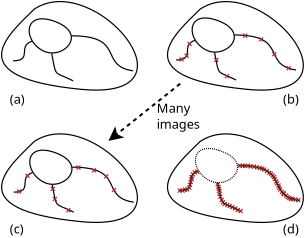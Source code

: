 <?xml version="1.0" encoding="UTF-8"?>
<dia:diagram xmlns:dia="http://www.lysator.liu.se/~alla/dia/">
  <dia:layer name="Background" visible="true" active="true">
    <dia:object type="Standard - Beziergon" version="0" id="O0">
      <dia:attribute name="obj_pos">
        <dia:point val="13.055,9.417"/>
      </dia:attribute>
      <dia:attribute name="obj_bb">
        <dia:rectangle val="11.395,9.009;18.246,13.493"/>
      </dia:attribute>
      <dia:attribute name="bez_points">
        <dia:point val="13.055,9.417"/>
        <dia:point val="16.055,7.417"/>
        <dia:point val="21.614,14.032"/>
        <dia:point val="15.383,13.424"/>
        <dia:point val="9.153,12.815"/>
        <dia:point val="11.838,10.633"/>
      </dia:attribute>
      <dia:attribute name="corner_types">
        <dia:enum val="2"/>
        <dia:enum val="0"/>
        <dia:enum val="2"/>
      </dia:attribute>
      <dia:attribute name="line_width">
        <dia:real val="0.06"/>
      </dia:attribute>
      <dia:attribute name="show_background">
        <dia:boolean val="true"/>
      </dia:attribute>
    </dia:object>
    <dia:object type="Standard - Beziergon" version="0" id="O1">
      <dia:attribute name="obj_pos">
        <dia:point val="14,10"/>
      </dia:attribute>
      <dia:attribute name="obj_bb">
        <dia:rectangle val="12.773,9.869;14.943,11.636"/>
      </dia:attribute>
      <dia:attribute name="bez_points">
        <dia:point val="14,10"/>
        <dia:point val="15.835,10.612"/>
        <dia:point val="14.5,12"/>
        <dia:point val="13.5,11.5"/>
        <dia:point val="12.5,11"/>
        <dia:point val="12.5,9.5"/>
      </dia:attribute>
      <dia:attribute name="corner_types">
        <dia:enum val="1"/>
        <dia:enum val="0"/>
        <dia:enum val="1"/>
      </dia:attribute>
      <dia:attribute name="line_width">
        <dia:real val="0.06"/>
      </dia:attribute>
      <dia:attribute name="show_background">
        <dia:boolean val="true"/>
      </dia:attribute>
    </dia:object>
    <dia:object type="Standard - BezierLine" version="0" id="O2">
      <dia:attribute name="obj_pos">
        <dia:point val="18,12.5"/>
      </dia:attribute>
      <dia:attribute name="obj_bb">
        <dia:rectangle val="14.894,10.72;18.034,12.534"/>
      </dia:attribute>
      <dia:attribute name="bez_points">
        <dia:point val="18,12.5"/>
        <dia:point val="16.25,12.25"/>
        <dia:point val="16.489,10.75"/>
        <dia:point val="13.75,10.75"/>
      </dia:attribute>
      <dia:attribute name="corner_types">
        <dia:enum val="0"/>
        <dia:enum val="0"/>
      </dia:attribute>
      <dia:attribute name="line_width">
        <dia:real val="0.06"/>
      </dia:attribute>
      <dia:connections>
        <dia:connection handle="3" to="O1" connection="4"/>
      </dia:connections>
    </dia:object>
    <dia:object type="Standard - BezierLine" version="0" id="O3">
      <dia:attribute name="obj_pos">
        <dia:point val="13.75,10.75"/>
      </dia:attribute>
      <dia:attribute name="obj_bb">
        <dia:rectangle val="13.89,11.59;15.04,13.04"/>
      </dia:attribute>
      <dia:attribute name="bez_points">
        <dia:point val="13.75,10.75"/>
        <dia:point val="14,12"/>
        <dia:point val="14,12.5"/>
        <dia:point val="15,13"/>
      </dia:attribute>
      <dia:attribute name="corner_types">
        <dia:enum val="0"/>
        <dia:enum val="0"/>
      </dia:attribute>
      <dia:attribute name="line_width">
        <dia:real val="0.06"/>
      </dia:attribute>
      <dia:connections>
        <dia:connection handle="0" to="O1" connection="4"/>
      </dia:connections>
    </dia:object>
    <dia:object type="Standard - BezierLine" version="0" id="O4">
      <dia:attribute name="obj_pos">
        <dia:point val="12,12"/>
      </dia:attribute>
      <dia:attribute name="obj_bb">
        <dia:rectangle val="11.97,10.982;12.979,12.03"/>
      </dia:attribute>
      <dia:attribute name="bez_points">
        <dia:point val="12,12"/>
        <dia:point val="13,12"/>
        <dia:point val="13,11"/>
        <dia:point val="13.75,10.75"/>
      </dia:attribute>
      <dia:attribute name="corner_types">
        <dia:enum val="0"/>
        <dia:enum val="0"/>
      </dia:attribute>
      <dia:attribute name="line_width">
        <dia:real val="0.06"/>
      </dia:attribute>
      <dia:connections>
        <dia:connection handle="3" to="O1" connection="4"/>
      </dia:connections>
    </dia:object>
    <dia:object type="Standard - Line" version="0" id="O5">
      <dia:attribute name="obj_pos">
        <dia:point val="20.746,12.83"/>
      </dia:attribute>
      <dia:attribute name="obj_bb">
        <dia:rectangle val="16.679,13.072;20.425,16.074"/>
      </dia:attribute>
      <dia:attribute name="conn_endpoints">
        <dia:point val="20.746,12.83"/>
        <dia:point val="16.376,16.316"/>
      </dia:attribute>
      <dia:attribute name="numcp">
        <dia:int val="1"/>
      </dia:attribute>
      <dia:attribute name="line_style">
        <dia:enum val="4"/>
      </dia:attribute>
      <dia:attribute name="end_arrow">
        <dia:enum val="22"/>
      </dia:attribute>
      <dia:attribute name="end_arrow_length">
        <dia:real val="0.5"/>
      </dia:attribute>
      <dia:attribute name="end_arrow_width">
        <dia:real val="0.5"/>
      </dia:attribute>
      <dia:attribute name="absolute_start_gap">
        <dia:real val="0.5"/>
      </dia:attribute>
      <dia:attribute name="absolute_end_gap">
        <dia:real val="0.5"/>
      </dia:attribute>
      <dia:attribute name="dashlength">
        <dia:real val="2.0"/>
      </dia:attribute>
      <dia:connections>
        <dia:connection handle="0" to="O150" connection="4"/>
        <dia:connection handle="1" to="O6" connection="4"/>
      </dia:connections>
    </dia:object>
    <dia:group>
      <dia:object type="Standard - Beziergon" version="0" id="O6">
        <dia:attribute name="obj_pos">
          <dia:point val="13.055,16.033"/>
        </dia:attribute>
        <dia:attribute name="obj_bb">
          <dia:rectangle val="11.395,15.625;18.246,20.109"/>
        </dia:attribute>
        <dia:attribute name="bez_points">
          <dia:point val="13.055,16.033"/>
          <dia:point val="16.055,14.033"/>
          <dia:point val="21.614,20.648"/>
          <dia:point val="15.383,20.04"/>
          <dia:point val="9.153,19.431"/>
          <dia:point val="11.838,17.249"/>
        </dia:attribute>
        <dia:attribute name="corner_types">
          <dia:enum val="2"/>
          <dia:enum val="0"/>
          <dia:enum val="2"/>
        </dia:attribute>
        <dia:attribute name="line_width">
          <dia:real val="0.06"/>
        </dia:attribute>
        <dia:attribute name="show_background">
          <dia:boolean val="true"/>
        </dia:attribute>
      </dia:object>
      <dia:object type="Standard - Beziergon" version="0" id="O7">
        <dia:attribute name="obj_pos">
          <dia:point val="14.03,16.567"/>
        </dia:attribute>
        <dia:attribute name="obj_bb">
          <dia:rectangle val="12.803,16.436;14.973,18.204"/>
        </dia:attribute>
        <dia:attribute name="bez_points">
          <dia:point val="14.03,16.567"/>
          <dia:point val="15.865,17.179"/>
          <dia:point val="14.53,18.567"/>
          <dia:point val="13.53,18.067"/>
          <dia:point val="12.53,17.567"/>
          <dia:point val="12.53,16.067"/>
        </dia:attribute>
        <dia:attribute name="corner_types">
          <dia:enum val="1"/>
          <dia:enum val="0"/>
          <dia:enum val="1"/>
        </dia:attribute>
        <dia:attribute name="line_width">
          <dia:real val="0.06"/>
        </dia:attribute>
        <dia:attribute name="show_background">
          <dia:boolean val="true"/>
        </dia:attribute>
      </dia:object>
      <dia:object type="Standard - BezierLine" version="0" id="O8">
        <dia:attribute name="obj_pos">
          <dia:point val="18.03,19.067"/>
        </dia:attribute>
        <dia:attribute name="obj_bb">
          <dia:rectangle val="14.924,17.287;18.064,19.101"/>
        </dia:attribute>
        <dia:attribute name="bez_points">
          <dia:point val="18.03,19.067"/>
          <dia:point val="16.28,18.817"/>
          <dia:point val="16.519,17.317"/>
          <dia:point val="13.78,17.317"/>
        </dia:attribute>
        <dia:attribute name="corner_types">
          <dia:enum val="0"/>
          <dia:enum val="0"/>
        </dia:attribute>
        <dia:attribute name="line_width">
          <dia:real val="0.06"/>
        </dia:attribute>
        <dia:connections>
          <dia:connection handle="3" to="O7" connection="4"/>
        </dia:connections>
      </dia:object>
      <dia:object type="Standard - BezierLine" version="0" id="O9">
        <dia:attribute name="obj_pos">
          <dia:point val="13.78,17.317"/>
        </dia:attribute>
        <dia:attribute name="obj_bb">
          <dia:rectangle val="13.92,18.157;15.071,19.607"/>
        </dia:attribute>
        <dia:attribute name="bez_points">
          <dia:point val="13.78,17.317"/>
          <dia:point val="14.03,18.567"/>
          <dia:point val="14.03,19.067"/>
          <dia:point val="15.03,19.567"/>
        </dia:attribute>
        <dia:attribute name="corner_types">
          <dia:enum val="0"/>
          <dia:enum val="0"/>
        </dia:attribute>
        <dia:attribute name="line_width">
          <dia:real val="0.06"/>
        </dia:attribute>
        <dia:connections>
          <dia:connection handle="0" to="O7" connection="4"/>
        </dia:connections>
      </dia:object>
      <dia:object type="Standard - BezierLine" version="0" id="O10">
        <dia:attribute name="obj_pos">
          <dia:point val="12.03,18.567"/>
        </dia:attribute>
        <dia:attribute name="obj_bb">
          <dia:rectangle val="12.0,17.549;13.009,18.597"/>
        </dia:attribute>
        <dia:attribute name="bez_points">
          <dia:point val="12.03,18.567"/>
          <dia:point val="13.03,18.567"/>
          <dia:point val="13.03,17.567"/>
          <dia:point val="13.78,17.317"/>
        </dia:attribute>
        <dia:attribute name="corner_types">
          <dia:enum val="0"/>
          <dia:enum val="0"/>
        </dia:attribute>
        <dia:attribute name="line_width">
          <dia:real val="0.06"/>
        </dia:attribute>
        <dia:connections>
          <dia:connection handle="3" to="O7" connection="4"/>
        </dia:connections>
      </dia:object>
      <dia:group>
        <dia:object type="Standard - Line" version="0" id="O11">
          <dia:attribute name="obj_pos">
            <dia:point val="16.555,17.677"/>
          </dia:attribute>
          <dia:attribute name="obj_bb">
            <dia:rectangle val="16.513,17.634;16.798,17.919"/>
          </dia:attribute>
          <dia:attribute name="conn_endpoints">
            <dia:point val="16.555,17.677"/>
            <dia:point val="16.756,17.877"/>
          </dia:attribute>
          <dia:attribute name="numcp">
            <dia:int val="1"/>
          </dia:attribute>
          <dia:attribute name="line_color">
            <dia:color val="#a52a2a"/>
          </dia:attribute>
          <dia:attribute name="line_width">
            <dia:real val="0.06"/>
          </dia:attribute>
        </dia:object>
        <dia:object type="Standard - Line" version="0" id="O12">
          <dia:attribute name="obj_pos">
            <dia:point val="16.756,17.677"/>
          </dia:attribute>
          <dia:attribute name="obj_bb">
            <dia:rectangle val="16.513,17.634;16.798,17.919"/>
          </dia:attribute>
          <dia:attribute name="conn_endpoints">
            <dia:point val="16.756,17.677"/>
            <dia:point val="16.555,17.877"/>
          </dia:attribute>
          <dia:attribute name="numcp">
            <dia:int val="1"/>
          </dia:attribute>
          <dia:attribute name="line_color">
            <dia:color val="#a52a2a"/>
          </dia:attribute>
          <dia:attribute name="line_width">
            <dia:real val="0.06"/>
          </dia:attribute>
        </dia:object>
      </dia:group>
      <dia:group>
        <dia:object type="Standard - Line" version="0" id="O13">
          <dia:attribute name="obj_pos">
            <dia:point val="16.946,18.357"/>
          </dia:attribute>
          <dia:attribute name="obj_bb">
            <dia:rectangle val="16.904,18.315;17.189,18.6"/>
          </dia:attribute>
          <dia:attribute name="conn_endpoints">
            <dia:point val="16.946,18.357"/>
            <dia:point val="17.146,18.557"/>
          </dia:attribute>
          <dia:attribute name="numcp">
            <dia:int val="1"/>
          </dia:attribute>
          <dia:attribute name="line_color">
            <dia:color val="#a52a2a"/>
          </dia:attribute>
          <dia:attribute name="line_width">
            <dia:real val="0.06"/>
          </dia:attribute>
        </dia:object>
        <dia:object type="Standard - Line" version="0" id="O14">
          <dia:attribute name="obj_pos">
            <dia:point val="17.146,18.357"/>
          </dia:attribute>
          <dia:attribute name="obj_bb">
            <dia:rectangle val="16.904,18.315;17.189,18.6"/>
          </dia:attribute>
          <dia:attribute name="conn_endpoints">
            <dia:point val="17.146,18.357"/>
            <dia:point val="16.946,18.557"/>
          </dia:attribute>
          <dia:attribute name="numcp">
            <dia:int val="1"/>
          </dia:attribute>
          <dia:attribute name="line_color">
            <dia:color val="#a52a2a"/>
          </dia:attribute>
          <dia:attribute name="line_width">
            <dia:real val="0.06"/>
          </dia:attribute>
        </dia:object>
      </dia:group>
      <dia:group>
        <dia:object type="Standard - Line" version="0" id="O15">
          <dia:attribute name="obj_pos">
            <dia:point val="12.2,18.432"/>
          </dia:attribute>
          <dia:attribute name="obj_bb">
            <dia:rectangle val="12.158,18.39;12.443,18.674"/>
          </dia:attribute>
          <dia:attribute name="conn_endpoints">
            <dia:point val="12.2,18.432"/>
            <dia:point val="12.4,18.632"/>
          </dia:attribute>
          <dia:attribute name="numcp">
            <dia:int val="1"/>
          </dia:attribute>
          <dia:attribute name="line_color">
            <dia:color val="#a52a2a"/>
          </dia:attribute>
          <dia:attribute name="line_width">
            <dia:real val="0.06"/>
          </dia:attribute>
        </dia:object>
        <dia:object type="Standard - Line" version="0" id="O16">
          <dia:attribute name="obj_pos">
            <dia:point val="12.4,18.432"/>
          </dia:attribute>
          <dia:attribute name="obj_bb">
            <dia:rectangle val="12.158,18.39;12.443,18.674"/>
          </dia:attribute>
          <dia:attribute name="conn_endpoints">
            <dia:point val="12.4,18.432"/>
            <dia:point val="12.2,18.632"/>
          </dia:attribute>
          <dia:attribute name="numcp">
            <dia:int val="1"/>
          </dia:attribute>
          <dia:attribute name="line_color">
            <dia:color val="#a52a2a"/>
          </dia:attribute>
          <dia:attribute name="line_width">
            <dia:real val="0.06"/>
          </dia:attribute>
        </dia:object>
      </dia:group>
      <dia:group>
        <dia:object type="Standard - Line" version="0" id="O17">
          <dia:attribute name="obj_pos">
            <dia:point val="12.618,17.652"/>
          </dia:attribute>
          <dia:attribute name="obj_bb">
            <dia:rectangle val="12.575,17.61;12.86,17.895"/>
          </dia:attribute>
          <dia:attribute name="conn_endpoints">
            <dia:point val="12.618,17.652"/>
            <dia:point val="12.818,17.852"/>
          </dia:attribute>
          <dia:attribute name="numcp">
            <dia:int val="1"/>
          </dia:attribute>
          <dia:attribute name="line_color">
            <dia:color val="#a52a2a"/>
          </dia:attribute>
          <dia:attribute name="line_width">
            <dia:real val="0.06"/>
          </dia:attribute>
        </dia:object>
        <dia:object type="Standard - Line" version="0" id="O18">
          <dia:attribute name="obj_pos">
            <dia:point val="12.818,17.652"/>
          </dia:attribute>
          <dia:attribute name="obj_bb">
            <dia:rectangle val="12.575,17.61;12.86,17.895"/>
          </dia:attribute>
          <dia:attribute name="conn_endpoints">
            <dia:point val="12.818,17.652"/>
            <dia:point val="12.618,17.852"/>
          </dia:attribute>
          <dia:attribute name="numcp">
            <dia:int val="1"/>
          </dia:attribute>
          <dia:attribute name="line_color">
            <dia:color val="#a52a2a"/>
          </dia:attribute>
          <dia:attribute name="line_width">
            <dia:real val="0.06"/>
          </dia:attribute>
        </dia:object>
      </dia:group>
      <dia:group>
        <dia:object type="Standard - Line" version="0" id="O19">
          <dia:attribute name="obj_pos">
            <dia:point val="13.988,18.804"/>
          </dia:attribute>
          <dia:attribute name="obj_bb">
            <dia:rectangle val="13.945,18.762;14.23,19.047"/>
          </dia:attribute>
          <dia:attribute name="conn_endpoints">
            <dia:point val="13.988,18.804"/>
            <dia:point val="14.188,19.004"/>
          </dia:attribute>
          <dia:attribute name="numcp">
            <dia:int val="1"/>
          </dia:attribute>
          <dia:attribute name="line_color">
            <dia:color val="#a52a2a"/>
          </dia:attribute>
          <dia:attribute name="line_width">
            <dia:real val="0.06"/>
          </dia:attribute>
        </dia:object>
        <dia:object type="Standard - Line" version="0" id="O20">
          <dia:attribute name="obj_pos">
            <dia:point val="14.188,18.804"/>
          </dia:attribute>
          <dia:attribute name="obj_bb">
            <dia:rectangle val="13.945,18.762;14.23,19.047"/>
          </dia:attribute>
          <dia:attribute name="conn_endpoints">
            <dia:point val="14.188,18.804"/>
            <dia:point val="13.988,19.004"/>
          </dia:attribute>
          <dia:attribute name="numcp">
            <dia:int val="1"/>
          </dia:attribute>
          <dia:attribute name="line_color">
            <dia:color val="#a52a2a"/>
          </dia:attribute>
          <dia:attribute name="line_width">
            <dia:real val="0.06"/>
          </dia:attribute>
        </dia:object>
      </dia:group>
      <dia:group>
        <dia:object type="Standard - Line" version="0" id="O21">
          <dia:attribute name="obj_pos">
            <dia:point val="14.664,19.369"/>
          </dia:attribute>
          <dia:attribute name="obj_bb">
            <dia:rectangle val="14.621,19.326;14.906,19.611"/>
          </dia:attribute>
          <dia:attribute name="conn_endpoints">
            <dia:point val="14.664,19.369"/>
            <dia:point val="14.864,19.569"/>
          </dia:attribute>
          <dia:attribute name="numcp">
            <dia:int val="1"/>
          </dia:attribute>
          <dia:attribute name="line_color">
            <dia:color val="#a52a2a"/>
          </dia:attribute>
          <dia:attribute name="line_width">
            <dia:real val="0.06"/>
          </dia:attribute>
        </dia:object>
        <dia:object type="Standard - Line" version="0" id="O22">
          <dia:attribute name="obj_pos">
            <dia:point val="14.864,19.369"/>
          </dia:attribute>
          <dia:attribute name="obj_bb">
            <dia:rectangle val="14.621,19.326;14.906,19.611"/>
          </dia:attribute>
          <dia:attribute name="conn_endpoints">
            <dia:point val="14.864,19.369"/>
            <dia:point val="14.664,19.569"/>
          </dia:attribute>
          <dia:attribute name="numcp">
            <dia:int val="1"/>
          </dia:attribute>
          <dia:attribute name="line_color">
            <dia:color val="#a52a2a"/>
          </dia:attribute>
          <dia:attribute name="line_width">
            <dia:real val="0.06"/>
          </dia:attribute>
        </dia:object>
      </dia:group>
      <dia:group>
        <dia:object type="Standard - Line" version="0" id="O23">
          <dia:attribute name="obj_pos">
            <dia:point val="13.888,18.304"/>
          </dia:attribute>
          <dia:attribute name="obj_bb">
            <dia:rectangle val="13.846,18.261;14.131,18.546"/>
          </dia:attribute>
          <dia:attribute name="conn_endpoints">
            <dia:point val="13.888,18.304"/>
            <dia:point val="14.088,18.504"/>
          </dia:attribute>
          <dia:attribute name="numcp">
            <dia:int val="1"/>
          </dia:attribute>
          <dia:attribute name="line_color">
            <dia:color val="#a52a2a"/>
          </dia:attribute>
          <dia:attribute name="line_width">
            <dia:real val="0.06"/>
          </dia:attribute>
        </dia:object>
        <dia:object type="Standard - Line" version="0" id="O24">
          <dia:attribute name="obj_pos">
            <dia:point val="14.088,18.304"/>
          </dia:attribute>
          <dia:attribute name="obj_bb">
            <dia:rectangle val="13.846,18.261;14.131,18.546"/>
          </dia:attribute>
          <dia:attribute name="conn_endpoints">
            <dia:point val="14.088,18.304"/>
            <dia:point val="13.888,18.504"/>
          </dia:attribute>
          <dia:attribute name="numcp">
            <dia:int val="1"/>
          </dia:attribute>
          <dia:attribute name="line_color">
            <dia:color val="#a52a2a"/>
          </dia:attribute>
          <dia:attribute name="line_width">
            <dia:real val="0.06"/>
          </dia:attribute>
        </dia:object>
      </dia:group>
      <dia:group>
        <dia:object type="Standard - Line" version="0" id="O25">
          <dia:attribute name="obj_pos">
            <dia:point val="15.944,17.372"/>
          </dia:attribute>
          <dia:attribute name="obj_bb">
            <dia:rectangle val="15.901,17.33;16.186,17.615"/>
          </dia:attribute>
          <dia:attribute name="conn_endpoints">
            <dia:point val="15.944,17.372"/>
            <dia:point val="16.144,17.573"/>
          </dia:attribute>
          <dia:attribute name="numcp">
            <dia:int val="1"/>
          </dia:attribute>
          <dia:attribute name="line_color">
            <dia:color val="#a52a2a"/>
          </dia:attribute>
          <dia:attribute name="line_width">
            <dia:real val="0.06"/>
          </dia:attribute>
        </dia:object>
        <dia:object type="Standard - Line" version="0" id="O26">
          <dia:attribute name="obj_pos">
            <dia:point val="16.144,17.372"/>
          </dia:attribute>
          <dia:attribute name="obj_bb">
            <dia:rectangle val="15.901,17.33;16.186,17.615"/>
          </dia:attribute>
          <dia:attribute name="conn_endpoints">
            <dia:point val="16.144,17.372"/>
            <dia:point val="15.944,17.573"/>
          </dia:attribute>
          <dia:attribute name="numcp">
            <dia:int val="1"/>
          </dia:attribute>
          <dia:attribute name="line_color">
            <dia:color val="#a52a2a"/>
          </dia:attribute>
          <dia:attribute name="line_width">
            <dia:real val="0.06"/>
          </dia:attribute>
        </dia:object>
      </dia:group>
      <dia:group>
        <dia:object type="Standard - Line" version="0" id="O27">
          <dia:attribute name="obj_pos">
            <dia:point val="15.168,17.234"/>
          </dia:attribute>
          <dia:attribute name="obj_bb">
            <dia:rectangle val="15.126,17.191;15.411,17.476"/>
          </dia:attribute>
          <dia:attribute name="conn_endpoints">
            <dia:point val="15.168,17.234"/>
            <dia:point val="15.368,17.434"/>
          </dia:attribute>
          <dia:attribute name="numcp">
            <dia:int val="1"/>
          </dia:attribute>
          <dia:attribute name="line_color">
            <dia:color val="#a52a2a"/>
          </dia:attribute>
          <dia:attribute name="line_width">
            <dia:real val="0.06"/>
          </dia:attribute>
        </dia:object>
        <dia:object type="Standard - Line" version="0" id="O28">
          <dia:attribute name="obj_pos">
            <dia:point val="15.368,17.234"/>
          </dia:attribute>
          <dia:attribute name="obj_bb">
            <dia:rectangle val="15.126,17.191;15.411,17.476"/>
          </dia:attribute>
          <dia:attribute name="conn_endpoints">
            <dia:point val="15.368,17.234"/>
            <dia:point val="15.168,17.434"/>
          </dia:attribute>
          <dia:attribute name="numcp">
            <dia:int val="1"/>
          </dia:attribute>
          <dia:attribute name="line_color">
            <dia:color val="#a52a2a"/>
          </dia:attribute>
          <dia:attribute name="line_width">
            <dia:real val="0.06"/>
          </dia:attribute>
        </dia:object>
      </dia:group>
    </dia:group>
    <dia:group>
      <dia:object type="Standard - Beziergon" version="0" id="O29">
        <dia:attribute name="obj_pos">
          <dia:point val="21.35,16.033"/>
        </dia:attribute>
        <dia:attribute name="obj_bb">
          <dia:rectangle val="19.69,15.625;26.541,20.109"/>
        </dia:attribute>
        <dia:attribute name="bez_points">
          <dia:point val="21.35,16.033"/>
          <dia:point val="24.35,14.033"/>
          <dia:point val="29.909,20.648"/>
          <dia:point val="23.678,20.04"/>
          <dia:point val="17.448,19.431"/>
          <dia:point val="20.133,17.249"/>
        </dia:attribute>
        <dia:attribute name="corner_types">
          <dia:enum val="2"/>
          <dia:enum val="0"/>
          <dia:enum val="2"/>
        </dia:attribute>
        <dia:attribute name="line_width">
          <dia:real val="0.06"/>
        </dia:attribute>
        <dia:attribute name="show_background">
          <dia:boolean val="true"/>
        </dia:attribute>
      </dia:object>
      <dia:group>
        <dia:object type="Standard - Line" version="0" id="O30">
          <dia:attribute name="obj_pos">
            <dia:point val="23.776,17.176"/>
          </dia:attribute>
          <dia:attribute name="obj_bb">
            <dia:rectangle val="23.733,17.134;24.018,17.418"/>
          </dia:attribute>
          <dia:attribute name="conn_endpoints">
            <dia:point val="23.776,17.176"/>
            <dia:point val="23.976,17.376"/>
          </dia:attribute>
          <dia:attribute name="numcp">
            <dia:int val="1"/>
          </dia:attribute>
          <dia:attribute name="line_color">
            <dia:color val="#a52a2a"/>
          </dia:attribute>
          <dia:attribute name="line_width">
            <dia:real val="0.06"/>
          </dia:attribute>
        </dia:object>
        <dia:object type="Standard - Line" version="0" id="O31">
          <dia:attribute name="obj_pos">
            <dia:point val="23.976,17.176"/>
          </dia:attribute>
          <dia:attribute name="obj_bb">
            <dia:rectangle val="23.733,17.134;24.018,17.418"/>
          </dia:attribute>
          <dia:attribute name="conn_endpoints">
            <dia:point val="23.976,17.176"/>
            <dia:point val="23.776,17.376"/>
          </dia:attribute>
          <dia:attribute name="numcp">
            <dia:int val="1"/>
          </dia:attribute>
          <dia:attribute name="line_color">
            <dia:color val="#a52a2a"/>
          </dia:attribute>
          <dia:attribute name="line_width">
            <dia:real val="0.06"/>
          </dia:attribute>
        </dia:object>
      </dia:group>
      <dia:group>
        <dia:object type="Standard - Line" version="0" id="O32">
          <dia:attribute name="obj_pos">
            <dia:point val="23.636,17.144"/>
          </dia:attribute>
          <dia:attribute name="obj_bb">
            <dia:rectangle val="23.594,17.102;23.878,17.387"/>
          </dia:attribute>
          <dia:attribute name="conn_endpoints">
            <dia:point val="23.636,17.144"/>
            <dia:point val="23.836,17.344"/>
          </dia:attribute>
          <dia:attribute name="numcp">
            <dia:int val="1"/>
          </dia:attribute>
          <dia:attribute name="line_color">
            <dia:color val="#a52a2a"/>
          </dia:attribute>
          <dia:attribute name="line_width">
            <dia:real val="0.06"/>
          </dia:attribute>
        </dia:object>
        <dia:object type="Standard - Line" version="0" id="O33">
          <dia:attribute name="obj_pos">
            <dia:point val="23.836,17.144"/>
          </dia:attribute>
          <dia:attribute name="obj_bb">
            <dia:rectangle val="23.594,17.102;23.878,17.387"/>
          </dia:attribute>
          <dia:attribute name="conn_endpoints">
            <dia:point val="23.836,17.144"/>
            <dia:point val="23.636,17.344"/>
          </dia:attribute>
          <dia:attribute name="numcp">
            <dia:int val="1"/>
          </dia:attribute>
          <dia:attribute name="line_color">
            <dia:color val="#a52a2a"/>
          </dia:attribute>
          <dia:attribute name="line_width">
            <dia:real val="0.06"/>
          </dia:attribute>
        </dia:object>
      </dia:group>
      <dia:group>
        <dia:object type="Standard - Line" version="0" id="O34">
          <dia:attribute name="obj_pos">
            <dia:point val="23.383,17.143"/>
          </dia:attribute>
          <dia:attribute name="obj_bb">
            <dia:rectangle val="23.341,17.1;23.625,17.385"/>
          </dia:attribute>
          <dia:attribute name="conn_endpoints">
            <dia:point val="23.383,17.143"/>
            <dia:point val="23.583,17.343"/>
          </dia:attribute>
          <dia:attribute name="numcp">
            <dia:int val="1"/>
          </dia:attribute>
          <dia:attribute name="line_color">
            <dia:color val="#a52a2a"/>
          </dia:attribute>
          <dia:attribute name="line_width">
            <dia:real val="0.06"/>
          </dia:attribute>
        </dia:object>
        <dia:object type="Standard - Line" version="0" id="O35">
          <dia:attribute name="obj_pos">
            <dia:point val="23.583,17.143"/>
          </dia:attribute>
          <dia:attribute name="obj_bb">
            <dia:rectangle val="23.341,17.1;23.625,17.385"/>
          </dia:attribute>
          <dia:attribute name="conn_endpoints">
            <dia:point val="23.583,17.143"/>
            <dia:point val="23.383,17.343"/>
          </dia:attribute>
          <dia:attribute name="numcp">
            <dia:int val="1"/>
          </dia:attribute>
          <dia:attribute name="line_color">
            <dia:color val="#a52a2a"/>
          </dia:attribute>
          <dia:attribute name="line_width">
            <dia:real val="0.06"/>
          </dia:attribute>
        </dia:object>
      </dia:group>
      <dia:group>
        <dia:object type="Standard - Line" version="0" id="O36">
          <dia:attribute name="obj_pos">
            <dia:point val="23.939,17.188"/>
          </dia:attribute>
          <dia:attribute name="obj_bb">
            <dia:rectangle val="23.897,17.146;24.182,17.431"/>
          </dia:attribute>
          <dia:attribute name="conn_endpoints">
            <dia:point val="23.939,17.188"/>
            <dia:point val="24.139,17.388"/>
          </dia:attribute>
          <dia:attribute name="numcp">
            <dia:int val="1"/>
          </dia:attribute>
          <dia:attribute name="line_color">
            <dia:color val="#a52a2a"/>
          </dia:attribute>
          <dia:attribute name="line_width">
            <dia:real val="0.06"/>
          </dia:attribute>
        </dia:object>
        <dia:object type="Standard - Line" version="0" id="O37">
          <dia:attribute name="obj_pos">
            <dia:point val="24.139,17.188"/>
          </dia:attribute>
          <dia:attribute name="obj_bb">
            <dia:rectangle val="23.897,17.146;24.182,17.431"/>
          </dia:attribute>
          <dia:attribute name="conn_endpoints">
            <dia:point val="24.139,17.188"/>
            <dia:point val="23.939,17.388"/>
          </dia:attribute>
          <dia:attribute name="numcp">
            <dia:int val="1"/>
          </dia:attribute>
          <dia:attribute name="line_color">
            <dia:color val="#a52a2a"/>
          </dia:attribute>
          <dia:attribute name="line_width">
            <dia:real val="0.06"/>
          </dia:attribute>
        </dia:object>
      </dia:group>
      <dia:group>
        <dia:object type="Standard - Line" version="0" id="O38">
          <dia:attribute name="obj_pos">
            <dia:point val="23.498,17.155"/>
          </dia:attribute>
          <dia:attribute name="obj_bb">
            <dia:rectangle val="23.455,17.113;23.74,17.398"/>
          </dia:attribute>
          <dia:attribute name="conn_endpoints">
            <dia:point val="23.498,17.155"/>
            <dia:point val="23.698,17.355"/>
          </dia:attribute>
          <dia:attribute name="numcp">
            <dia:int val="1"/>
          </dia:attribute>
          <dia:attribute name="line_color">
            <dia:color val="#a52a2a"/>
          </dia:attribute>
          <dia:attribute name="line_width">
            <dia:real val="0.06"/>
          </dia:attribute>
        </dia:object>
        <dia:object type="Standard - Line" version="0" id="O39">
          <dia:attribute name="obj_pos">
            <dia:point val="23.698,17.155"/>
          </dia:attribute>
          <dia:attribute name="obj_bb">
            <dia:rectangle val="23.455,17.113;23.74,17.398"/>
          </dia:attribute>
          <dia:attribute name="conn_endpoints">
            <dia:point val="23.698,17.155"/>
            <dia:point val="23.498,17.355"/>
          </dia:attribute>
          <dia:attribute name="numcp">
            <dia:int val="1"/>
          </dia:attribute>
          <dia:attribute name="line_color">
            <dia:color val="#a52a2a"/>
          </dia:attribute>
          <dia:attribute name="line_width">
            <dia:real val="0.06"/>
          </dia:attribute>
        </dia:object>
      </dia:group>
      <dia:group>
        <dia:object type="Standard - Line" version="0" id="O40">
          <dia:attribute name="obj_pos">
            <dia:point val="23.234,17.146"/>
          </dia:attribute>
          <dia:attribute name="obj_bb">
            <dia:rectangle val="23.192,17.103;23.477,17.388"/>
          </dia:attribute>
          <dia:attribute name="conn_endpoints">
            <dia:point val="23.234,17.146"/>
            <dia:point val="23.434,17.346"/>
          </dia:attribute>
          <dia:attribute name="numcp">
            <dia:int val="1"/>
          </dia:attribute>
          <dia:attribute name="line_color">
            <dia:color val="#a52a2a"/>
          </dia:attribute>
          <dia:attribute name="line_width">
            <dia:real val="0.06"/>
          </dia:attribute>
        </dia:object>
        <dia:object type="Standard - Line" version="0" id="O41">
          <dia:attribute name="obj_pos">
            <dia:point val="23.434,17.146"/>
          </dia:attribute>
          <dia:attribute name="obj_bb">
            <dia:rectangle val="23.192,17.103;23.477,17.388"/>
          </dia:attribute>
          <dia:attribute name="conn_endpoints">
            <dia:point val="23.434,17.146"/>
            <dia:point val="23.234,17.346"/>
          </dia:attribute>
          <dia:attribute name="numcp">
            <dia:int val="1"/>
          </dia:attribute>
          <dia:attribute name="line_color">
            <dia:color val="#a52a2a"/>
          </dia:attribute>
          <dia:attribute name="line_width">
            <dia:real val="0.06"/>
          </dia:attribute>
        </dia:object>
      </dia:group>
      <dia:group>
        <dia:object type="Standard - Line" version="0" id="O42">
          <dia:attribute name="obj_pos">
            <dia:point val="24.797,17.551"/>
          </dia:attribute>
          <dia:attribute name="obj_bb">
            <dia:rectangle val="24.755,17.509;25.04,17.794"/>
          </dia:attribute>
          <dia:attribute name="conn_endpoints">
            <dia:point val="24.797,17.551"/>
            <dia:point val="24.997,17.751"/>
          </dia:attribute>
          <dia:attribute name="numcp">
            <dia:int val="1"/>
          </dia:attribute>
          <dia:attribute name="line_color">
            <dia:color val="#a52a2a"/>
          </dia:attribute>
          <dia:attribute name="line_width">
            <dia:real val="0.06"/>
          </dia:attribute>
        </dia:object>
        <dia:object type="Standard - Line" version="0" id="O43">
          <dia:attribute name="obj_pos">
            <dia:point val="24.997,17.551"/>
          </dia:attribute>
          <dia:attribute name="obj_bb">
            <dia:rectangle val="24.755,17.509;25.04,17.794"/>
          </dia:attribute>
          <dia:attribute name="conn_endpoints">
            <dia:point val="24.997,17.551"/>
            <dia:point val="24.797,17.751"/>
          </dia:attribute>
          <dia:attribute name="numcp">
            <dia:int val="1"/>
          </dia:attribute>
          <dia:attribute name="line_color">
            <dia:color val="#a52a2a"/>
          </dia:attribute>
          <dia:attribute name="line_width">
            <dia:real val="0.06"/>
          </dia:attribute>
        </dia:object>
      </dia:group>
      <dia:group>
        <dia:object type="Standard - Line" version="0" id="O44">
          <dia:attribute name="obj_pos">
            <dia:point val="24.451,17.334"/>
          </dia:attribute>
          <dia:attribute name="obj_bb">
            <dia:rectangle val="24.409,17.292;24.693,17.577"/>
          </dia:attribute>
          <dia:attribute name="conn_endpoints">
            <dia:point val="24.451,17.334"/>
            <dia:point val="24.651,17.534"/>
          </dia:attribute>
          <dia:attribute name="numcp">
            <dia:int val="1"/>
          </dia:attribute>
          <dia:attribute name="line_color">
            <dia:color val="#a52a2a"/>
          </dia:attribute>
          <dia:attribute name="line_width">
            <dia:real val="0.06"/>
          </dia:attribute>
        </dia:object>
        <dia:object type="Standard - Line" version="0" id="O45">
          <dia:attribute name="obj_pos">
            <dia:point val="24.651,17.334"/>
          </dia:attribute>
          <dia:attribute name="obj_bb">
            <dia:rectangle val="24.409,17.292;24.693,17.577"/>
          </dia:attribute>
          <dia:attribute name="conn_endpoints">
            <dia:point val="24.651,17.334"/>
            <dia:point val="24.451,17.534"/>
          </dia:attribute>
          <dia:attribute name="numcp">
            <dia:int val="1"/>
          </dia:attribute>
          <dia:attribute name="line_color">
            <dia:color val="#a52a2a"/>
          </dia:attribute>
          <dia:attribute name="line_width">
            <dia:real val="0.06"/>
          </dia:attribute>
        </dia:object>
      </dia:group>
      <dia:group>
        <dia:object type="Standard - Line" version="0" id="O46">
          <dia:attribute name="obj_pos">
            <dia:point val="24.709,17.495"/>
          </dia:attribute>
          <dia:attribute name="obj_bb">
            <dia:rectangle val="24.667,17.452;24.952,17.737"/>
          </dia:attribute>
          <dia:attribute name="conn_endpoints">
            <dia:point val="24.709,17.495"/>
            <dia:point val="24.91,17.695"/>
          </dia:attribute>
          <dia:attribute name="numcp">
            <dia:int val="1"/>
          </dia:attribute>
          <dia:attribute name="line_color">
            <dia:color val="#a52a2a"/>
          </dia:attribute>
          <dia:attribute name="line_width">
            <dia:real val="0.06"/>
          </dia:attribute>
        </dia:object>
        <dia:object type="Standard - Line" version="0" id="O47">
          <dia:attribute name="obj_pos">
            <dia:point val="24.91,17.495"/>
          </dia:attribute>
          <dia:attribute name="obj_bb">
            <dia:rectangle val="24.667,17.452;24.952,17.737"/>
          </dia:attribute>
          <dia:attribute name="conn_endpoints">
            <dia:point val="24.91,17.495"/>
            <dia:point val="24.709,17.695"/>
          </dia:attribute>
          <dia:attribute name="numcp">
            <dia:int val="1"/>
          </dia:attribute>
          <dia:attribute name="line_color">
            <dia:color val="#a52a2a"/>
          </dia:attribute>
          <dia:attribute name="line_width">
            <dia:real val="0.06"/>
          </dia:attribute>
        </dia:object>
      </dia:group>
      <dia:group>
        <dia:object type="Standard - Line" version="0" id="O48">
          <dia:attribute name="obj_pos">
            <dia:point val="24.591,17.412"/>
          </dia:attribute>
          <dia:attribute name="obj_bb">
            <dia:rectangle val="24.548,17.369;24.833,17.654"/>
          </dia:attribute>
          <dia:attribute name="conn_endpoints">
            <dia:point val="24.591,17.412"/>
            <dia:point val="24.791,17.611"/>
          </dia:attribute>
          <dia:attribute name="numcp">
            <dia:int val="1"/>
          </dia:attribute>
          <dia:attribute name="line_color">
            <dia:color val="#a52a2a"/>
          </dia:attribute>
          <dia:attribute name="line_width">
            <dia:real val="0.06"/>
          </dia:attribute>
        </dia:object>
        <dia:object type="Standard - Line" version="0" id="O49">
          <dia:attribute name="obj_pos">
            <dia:point val="24.791,17.412"/>
          </dia:attribute>
          <dia:attribute name="obj_bb">
            <dia:rectangle val="24.548,17.369;24.833,17.654"/>
          </dia:attribute>
          <dia:attribute name="conn_endpoints">
            <dia:point val="24.791,17.412"/>
            <dia:point val="24.591,17.611"/>
          </dia:attribute>
          <dia:attribute name="numcp">
            <dia:int val="1"/>
          </dia:attribute>
          <dia:attribute name="line_color">
            <dia:color val="#a52a2a"/>
          </dia:attribute>
          <dia:attribute name="line_width">
            <dia:real val="0.06"/>
          </dia:attribute>
        </dia:object>
      </dia:group>
      <dia:group>
        <dia:object type="Standard - Line" version="0" id="O50">
          <dia:attribute name="obj_pos">
            <dia:point val="24.354,17.289"/>
          </dia:attribute>
          <dia:attribute name="obj_bb">
            <dia:rectangle val="24.312,17.246;24.597,17.531"/>
          </dia:attribute>
          <dia:attribute name="conn_endpoints">
            <dia:point val="24.354,17.289"/>
            <dia:point val="24.554,17.489"/>
          </dia:attribute>
          <dia:attribute name="numcp">
            <dia:int val="1"/>
          </dia:attribute>
          <dia:attribute name="line_color">
            <dia:color val="#a52a2a"/>
          </dia:attribute>
          <dia:attribute name="line_width">
            <dia:real val="0.06"/>
          </dia:attribute>
        </dia:object>
        <dia:object type="Standard - Line" version="0" id="O51">
          <dia:attribute name="obj_pos">
            <dia:point val="24.554,17.289"/>
          </dia:attribute>
          <dia:attribute name="obj_bb">
            <dia:rectangle val="24.312,17.246;24.597,17.531"/>
          </dia:attribute>
          <dia:attribute name="conn_endpoints">
            <dia:point val="24.554,17.289"/>
            <dia:point val="24.354,17.489"/>
          </dia:attribute>
          <dia:attribute name="numcp">
            <dia:int val="1"/>
          </dia:attribute>
          <dia:attribute name="line_color">
            <dia:color val="#a52a2a"/>
          </dia:attribute>
          <dia:attribute name="line_width">
            <dia:real val="0.06"/>
          </dia:attribute>
        </dia:object>
      </dia:group>
      <dia:group>
        <dia:object type="Standard - Line" version="0" id="O52">
          <dia:attribute name="obj_pos">
            <dia:point val="24.228,17.253"/>
          </dia:attribute>
          <dia:attribute name="obj_bb">
            <dia:rectangle val="24.185,17.21;24.47,17.495"/>
          </dia:attribute>
          <dia:attribute name="conn_endpoints">
            <dia:point val="24.228,17.253"/>
            <dia:point val="24.428,17.453"/>
          </dia:attribute>
          <dia:attribute name="numcp">
            <dia:int val="1"/>
          </dia:attribute>
          <dia:attribute name="line_color">
            <dia:color val="#a52a2a"/>
          </dia:attribute>
          <dia:attribute name="line_width">
            <dia:real val="0.06"/>
          </dia:attribute>
        </dia:object>
        <dia:object type="Standard - Line" version="0" id="O53">
          <dia:attribute name="obj_pos">
            <dia:point val="24.428,17.253"/>
          </dia:attribute>
          <dia:attribute name="obj_bb">
            <dia:rectangle val="24.185,17.21;24.47,17.495"/>
          </dia:attribute>
          <dia:attribute name="conn_endpoints">
            <dia:point val="24.428,17.253"/>
            <dia:point val="24.228,17.453"/>
          </dia:attribute>
          <dia:attribute name="numcp">
            <dia:int val="1"/>
          </dia:attribute>
          <dia:attribute name="line_color">
            <dia:color val="#a52a2a"/>
          </dia:attribute>
          <dia:attribute name="line_width">
            <dia:real val="0.06"/>
          </dia:attribute>
        </dia:object>
      </dia:group>
      <dia:group>
        <dia:object type="Standard - Line" version="0" id="O54">
          <dia:attribute name="obj_pos">
            <dia:point val="24.086,17.224"/>
          </dia:attribute>
          <dia:attribute name="obj_bb">
            <dia:rectangle val="24.043,17.182;24.328,17.467"/>
          </dia:attribute>
          <dia:attribute name="conn_endpoints">
            <dia:point val="24.086,17.224"/>
            <dia:point val="24.286,17.424"/>
          </dia:attribute>
          <dia:attribute name="numcp">
            <dia:int val="1"/>
          </dia:attribute>
          <dia:attribute name="line_color">
            <dia:color val="#a52a2a"/>
          </dia:attribute>
          <dia:attribute name="line_width">
            <dia:real val="0.06"/>
          </dia:attribute>
        </dia:object>
        <dia:object type="Standard - Line" version="0" id="O55">
          <dia:attribute name="obj_pos">
            <dia:point val="24.286,17.224"/>
          </dia:attribute>
          <dia:attribute name="obj_bb">
            <dia:rectangle val="24.043,17.182;24.328,17.467"/>
          </dia:attribute>
          <dia:attribute name="conn_endpoints">
            <dia:point val="24.286,17.224"/>
            <dia:point val="24.086,17.424"/>
          </dia:attribute>
          <dia:attribute name="numcp">
            <dia:int val="1"/>
          </dia:attribute>
          <dia:attribute name="line_color">
            <dia:color val="#a52a2a"/>
          </dia:attribute>
          <dia:attribute name="line_width">
            <dia:real val="0.06"/>
          </dia:attribute>
        </dia:object>
      </dia:group>
      <dia:group>
        <dia:object type="Standard - Line" version="0" id="O56">
          <dia:attribute name="obj_pos">
            <dia:point val="25.253,18.337"/>
          </dia:attribute>
          <dia:attribute name="obj_bb">
            <dia:rectangle val="25.211,18.295;25.496,18.579"/>
          </dia:attribute>
          <dia:attribute name="conn_endpoints">
            <dia:point val="25.253,18.337"/>
            <dia:point val="25.453,18.537"/>
          </dia:attribute>
          <dia:attribute name="numcp">
            <dia:int val="1"/>
          </dia:attribute>
          <dia:attribute name="line_color">
            <dia:color val="#a52a2a"/>
          </dia:attribute>
          <dia:attribute name="line_width">
            <dia:real val="0.06"/>
          </dia:attribute>
        </dia:object>
        <dia:object type="Standard - Line" version="0" id="O57">
          <dia:attribute name="obj_pos">
            <dia:point val="25.453,18.337"/>
          </dia:attribute>
          <dia:attribute name="obj_bb">
            <dia:rectangle val="25.211,18.295;25.496,18.579"/>
          </dia:attribute>
          <dia:attribute name="conn_endpoints">
            <dia:point val="25.453,18.337"/>
            <dia:point val="25.253,18.537"/>
          </dia:attribute>
          <dia:attribute name="numcp">
            <dia:int val="1"/>
          </dia:attribute>
          <dia:attribute name="line_color">
            <dia:color val="#a52a2a"/>
          </dia:attribute>
          <dia:attribute name="line_width">
            <dia:real val="0.06"/>
          </dia:attribute>
        </dia:object>
      </dia:group>
      <dia:group>
        <dia:object type="Standard - Line" version="0" id="O58">
          <dia:attribute name="obj_pos">
            <dia:point val="25.205,18.238"/>
          </dia:attribute>
          <dia:attribute name="obj_bb">
            <dia:rectangle val="25.163,18.196;25.448,18.48"/>
          </dia:attribute>
          <dia:attribute name="conn_endpoints">
            <dia:point val="25.205,18.238"/>
            <dia:point val="25.405,18.438"/>
          </dia:attribute>
          <dia:attribute name="numcp">
            <dia:int val="1"/>
          </dia:attribute>
          <dia:attribute name="line_color">
            <dia:color val="#a52a2a"/>
          </dia:attribute>
          <dia:attribute name="line_width">
            <dia:real val="0.06"/>
          </dia:attribute>
        </dia:object>
        <dia:object type="Standard - Line" version="0" id="O59">
          <dia:attribute name="obj_pos">
            <dia:point val="25.405,18.238"/>
          </dia:attribute>
          <dia:attribute name="obj_bb">
            <dia:rectangle val="25.163,18.196;25.448,18.48"/>
          </dia:attribute>
          <dia:attribute name="conn_endpoints">
            <dia:point val="25.405,18.238"/>
            <dia:point val="25.205,18.438"/>
          </dia:attribute>
          <dia:attribute name="numcp">
            <dia:int val="1"/>
          </dia:attribute>
          <dia:attribute name="line_color">
            <dia:color val="#a52a2a"/>
          </dia:attribute>
          <dia:attribute name="line_width">
            <dia:real val="0.06"/>
          </dia:attribute>
        </dia:object>
      </dia:group>
      <dia:group>
        <dia:object type="Standard - Line" version="0" id="O60">
          <dia:attribute name="obj_pos">
            <dia:point val="25.095,18.029"/>
          </dia:attribute>
          <dia:attribute name="obj_bb">
            <dia:rectangle val="25.052,17.987;25.337,18.271"/>
          </dia:attribute>
          <dia:attribute name="conn_endpoints">
            <dia:point val="25.095,18.029"/>
            <dia:point val="25.294,18.229"/>
          </dia:attribute>
          <dia:attribute name="numcp">
            <dia:int val="1"/>
          </dia:attribute>
          <dia:attribute name="line_color">
            <dia:color val="#a52a2a"/>
          </dia:attribute>
          <dia:attribute name="line_width">
            <dia:real val="0.06"/>
          </dia:attribute>
        </dia:object>
        <dia:object type="Standard - Line" version="0" id="O61">
          <dia:attribute name="obj_pos">
            <dia:point val="25.294,18.029"/>
          </dia:attribute>
          <dia:attribute name="obj_bb">
            <dia:rectangle val="25.052,17.987;25.337,18.271"/>
          </dia:attribute>
          <dia:attribute name="conn_endpoints">
            <dia:point val="25.294,18.029"/>
            <dia:point val="25.095,18.229"/>
          </dia:attribute>
          <dia:attribute name="numcp">
            <dia:int val="1"/>
          </dia:attribute>
          <dia:attribute name="line_color">
            <dia:color val="#a52a2a"/>
          </dia:attribute>
          <dia:attribute name="line_width">
            <dia:real val="0.06"/>
          </dia:attribute>
        </dia:object>
      </dia:group>
      <dia:group>
        <dia:object type="Standard - Line" version="0" id="O62">
          <dia:attribute name="obj_pos">
            <dia:point val="25.172,18.134"/>
          </dia:attribute>
          <dia:attribute name="obj_bb">
            <dia:rectangle val="25.13,18.092;25.415,18.377"/>
          </dia:attribute>
          <dia:attribute name="conn_endpoints">
            <dia:point val="25.172,18.134"/>
            <dia:point val="25.372,18.334"/>
          </dia:attribute>
          <dia:attribute name="numcp">
            <dia:int val="1"/>
          </dia:attribute>
          <dia:attribute name="line_color">
            <dia:color val="#a52a2a"/>
          </dia:attribute>
          <dia:attribute name="line_width">
            <dia:real val="0.06"/>
          </dia:attribute>
        </dia:object>
        <dia:object type="Standard - Line" version="0" id="O63">
          <dia:attribute name="obj_pos">
            <dia:point val="25.372,18.134"/>
          </dia:attribute>
          <dia:attribute name="obj_bb">
            <dia:rectangle val="25.13,18.092;25.415,18.377"/>
          </dia:attribute>
          <dia:attribute name="conn_endpoints">
            <dia:point val="25.372,18.134"/>
            <dia:point val="25.172,18.334"/>
          </dia:attribute>
          <dia:attribute name="numcp">
            <dia:int val="1"/>
          </dia:attribute>
          <dia:attribute name="line_color">
            <dia:color val="#a52a2a"/>
          </dia:attribute>
          <dia:attribute name="line_width">
            <dia:real val="0.06"/>
          </dia:attribute>
        </dia:object>
      </dia:group>
      <dia:group>
        <dia:object type="Standard - Line" version="0" id="O64">
          <dia:attribute name="obj_pos">
            <dia:point val="25.054,17.933"/>
          </dia:attribute>
          <dia:attribute name="obj_bb">
            <dia:rectangle val="25.011,17.891;25.296,18.176"/>
          </dia:attribute>
          <dia:attribute name="conn_endpoints">
            <dia:point val="25.054,17.933"/>
            <dia:point val="25.254,18.133"/>
          </dia:attribute>
          <dia:attribute name="numcp">
            <dia:int val="1"/>
          </dia:attribute>
          <dia:attribute name="line_color">
            <dia:color val="#a52a2a"/>
          </dia:attribute>
          <dia:attribute name="line_width">
            <dia:real val="0.06"/>
          </dia:attribute>
        </dia:object>
        <dia:object type="Standard - Line" version="0" id="O65">
          <dia:attribute name="obj_pos">
            <dia:point val="25.254,17.933"/>
          </dia:attribute>
          <dia:attribute name="obj_bb">
            <dia:rectangle val="25.011,17.891;25.296,18.176"/>
          </dia:attribute>
          <dia:attribute name="conn_endpoints">
            <dia:point val="25.254,17.933"/>
            <dia:point val="25.054,18.133"/>
          </dia:attribute>
          <dia:attribute name="numcp">
            <dia:int val="1"/>
          </dia:attribute>
          <dia:attribute name="line_color">
            <dia:color val="#a52a2a"/>
          </dia:attribute>
          <dia:attribute name="line_width">
            <dia:real val="0.06"/>
          </dia:attribute>
        </dia:object>
      </dia:group>
      <dia:group>
        <dia:object type="Standard - Line" version="0" id="O66">
          <dia:attribute name="obj_pos">
            <dia:point val="24.99,17.811"/>
          </dia:attribute>
          <dia:attribute name="obj_bb">
            <dia:rectangle val="24.948,17.768;25.232,18.053"/>
          </dia:attribute>
          <dia:attribute name="conn_endpoints">
            <dia:point val="24.99,17.811"/>
            <dia:point val="25.19,18.011"/>
          </dia:attribute>
          <dia:attribute name="numcp">
            <dia:int val="1"/>
          </dia:attribute>
          <dia:attribute name="line_color">
            <dia:color val="#a52a2a"/>
          </dia:attribute>
          <dia:attribute name="line_width">
            <dia:real val="0.06"/>
          </dia:attribute>
        </dia:object>
        <dia:object type="Standard - Line" version="0" id="O67">
          <dia:attribute name="obj_pos">
            <dia:point val="25.19,17.811"/>
          </dia:attribute>
          <dia:attribute name="obj_bb">
            <dia:rectangle val="24.948,17.768;25.232,18.053"/>
          </dia:attribute>
          <dia:attribute name="conn_endpoints">
            <dia:point val="25.19,17.811"/>
            <dia:point val="24.99,18.011"/>
          </dia:attribute>
          <dia:attribute name="numcp">
            <dia:int val="1"/>
          </dia:attribute>
          <dia:attribute name="line_color">
            <dia:color val="#a52a2a"/>
          </dia:attribute>
          <dia:attribute name="line_width">
            <dia:real val="0.06"/>
          </dia:attribute>
        </dia:object>
      </dia:group>
      <dia:group>
        <dia:object type="Standard - Line" version="0" id="O68">
          <dia:attribute name="obj_pos">
            <dia:point val="24.942,17.712"/>
          </dia:attribute>
          <dia:attribute name="obj_bb">
            <dia:rectangle val="24.9,17.669;25.184,17.954"/>
          </dia:attribute>
          <dia:attribute name="conn_endpoints">
            <dia:point val="24.942,17.712"/>
            <dia:point val="25.142,17.912"/>
          </dia:attribute>
          <dia:attribute name="numcp">
            <dia:int val="1"/>
          </dia:attribute>
          <dia:attribute name="line_color">
            <dia:color val="#a52a2a"/>
          </dia:attribute>
          <dia:attribute name="line_width">
            <dia:real val="0.06"/>
          </dia:attribute>
        </dia:object>
        <dia:object type="Standard - Line" version="0" id="O69">
          <dia:attribute name="obj_pos">
            <dia:point val="25.142,17.712"/>
          </dia:attribute>
          <dia:attribute name="obj_bb">
            <dia:rectangle val="24.9,17.669;25.184,17.954"/>
          </dia:attribute>
          <dia:attribute name="conn_endpoints">
            <dia:point val="25.142,17.712"/>
            <dia:point val="24.942,17.912"/>
          </dia:attribute>
          <dia:attribute name="numcp">
            <dia:int val="1"/>
          </dia:attribute>
          <dia:attribute name="line_color">
            <dia:color val="#a52a2a"/>
          </dia:attribute>
          <dia:attribute name="line_width">
            <dia:real val="0.06"/>
          </dia:attribute>
        </dia:object>
      </dia:group>
      <dia:group>
        <dia:object type="Standard - Line" version="0" id="O70">
          <dia:attribute name="obj_pos">
            <dia:point val="24.871,17.636"/>
          </dia:attribute>
          <dia:attribute name="obj_bb">
            <dia:rectangle val="24.828,17.594;25.113,17.879"/>
          </dia:attribute>
          <dia:attribute name="conn_endpoints">
            <dia:point val="24.871,17.636"/>
            <dia:point val="25.071,17.836"/>
          </dia:attribute>
          <dia:attribute name="numcp">
            <dia:int val="1"/>
          </dia:attribute>
          <dia:attribute name="line_color">
            <dia:color val="#a52a2a"/>
          </dia:attribute>
          <dia:attribute name="line_width">
            <dia:real val="0.06"/>
          </dia:attribute>
        </dia:object>
        <dia:object type="Standard - Line" version="0" id="O71">
          <dia:attribute name="obj_pos">
            <dia:point val="25.071,17.636"/>
          </dia:attribute>
          <dia:attribute name="obj_bb">
            <dia:rectangle val="24.828,17.594;25.113,17.879"/>
          </dia:attribute>
          <dia:attribute name="conn_endpoints">
            <dia:point val="25.071,17.636"/>
            <dia:point val="24.871,17.836"/>
          </dia:attribute>
          <dia:attribute name="numcp">
            <dia:int val="1"/>
          </dia:attribute>
          <dia:attribute name="line_color">
            <dia:color val="#a52a2a"/>
          </dia:attribute>
          <dia:attribute name="line_width">
            <dia:real val="0.06"/>
          </dia:attribute>
        </dia:object>
      </dia:group>
      <dia:group>
        <dia:object type="Standard - Line" version="0" id="O72">
          <dia:attribute name="obj_pos">
            <dia:point val="25.89,18.809"/>
          </dia:attribute>
          <dia:attribute name="obj_bb">
            <dia:rectangle val="25.847,18.766;26.132,19.051"/>
          </dia:attribute>
          <dia:attribute name="conn_endpoints">
            <dia:point val="25.89,18.809"/>
            <dia:point val="26.09,19.009"/>
          </dia:attribute>
          <dia:attribute name="numcp">
            <dia:int val="1"/>
          </dia:attribute>
          <dia:attribute name="line_color">
            <dia:color val="#a52a2a"/>
          </dia:attribute>
          <dia:attribute name="line_width">
            <dia:real val="0.06"/>
          </dia:attribute>
        </dia:object>
        <dia:object type="Standard - Line" version="0" id="O73">
          <dia:attribute name="obj_pos">
            <dia:point val="26.09,18.809"/>
          </dia:attribute>
          <dia:attribute name="obj_bb">
            <dia:rectangle val="25.847,18.766;26.132,19.051"/>
          </dia:attribute>
          <dia:attribute name="conn_endpoints">
            <dia:point val="26.09,18.809"/>
            <dia:point val="25.89,19.009"/>
          </dia:attribute>
          <dia:attribute name="numcp">
            <dia:int val="1"/>
          </dia:attribute>
          <dia:attribute name="line_color">
            <dia:color val="#a52a2a"/>
          </dia:attribute>
          <dia:attribute name="line_width">
            <dia:real val="0.06"/>
          </dia:attribute>
        </dia:object>
      </dia:group>
      <dia:group>
        <dia:object type="Standard - Line" version="0" id="O74">
          <dia:attribute name="obj_pos">
            <dia:point val="25.787,18.804"/>
          </dia:attribute>
          <dia:attribute name="obj_bb">
            <dia:rectangle val="25.744,18.761;26.029,19.046"/>
          </dia:attribute>
          <dia:attribute name="conn_endpoints">
            <dia:point val="25.787,18.804"/>
            <dia:point val="25.987,19.004"/>
          </dia:attribute>
          <dia:attribute name="numcp">
            <dia:int val="1"/>
          </dia:attribute>
          <dia:attribute name="line_color">
            <dia:color val="#a52a2a"/>
          </dia:attribute>
          <dia:attribute name="line_width">
            <dia:real val="0.06"/>
          </dia:attribute>
        </dia:object>
        <dia:object type="Standard - Line" version="0" id="O75">
          <dia:attribute name="obj_pos">
            <dia:point val="25.987,18.804"/>
          </dia:attribute>
          <dia:attribute name="obj_bb">
            <dia:rectangle val="25.744,18.761;26.029,19.046"/>
          </dia:attribute>
          <dia:attribute name="conn_endpoints">
            <dia:point val="25.987,18.804"/>
            <dia:point val="25.787,19.004"/>
          </dia:attribute>
          <dia:attribute name="numcp">
            <dia:int val="1"/>
          </dia:attribute>
          <dia:attribute name="line_color">
            <dia:color val="#a52a2a"/>
          </dia:attribute>
          <dia:attribute name="line_width">
            <dia:real val="0.06"/>
          </dia:attribute>
        </dia:object>
      </dia:group>
      <dia:group>
        <dia:object type="Standard - Line" version="0" id="O76">
          <dia:attribute name="obj_pos">
            <dia:point val="25.432,18.571"/>
          </dia:attribute>
          <dia:attribute name="obj_bb">
            <dia:rectangle val="25.39,18.529;25.675,18.814"/>
          </dia:attribute>
          <dia:attribute name="conn_endpoints">
            <dia:point val="25.432,18.571"/>
            <dia:point val="25.632,18.771"/>
          </dia:attribute>
          <dia:attribute name="numcp">
            <dia:int val="1"/>
          </dia:attribute>
          <dia:attribute name="line_color">
            <dia:color val="#a52a2a"/>
          </dia:attribute>
          <dia:attribute name="line_width">
            <dia:real val="0.06"/>
          </dia:attribute>
        </dia:object>
        <dia:object type="Standard - Line" version="0" id="O77">
          <dia:attribute name="obj_pos">
            <dia:point val="25.632,18.571"/>
          </dia:attribute>
          <dia:attribute name="obj_bb">
            <dia:rectangle val="25.39,18.529;25.675,18.814"/>
          </dia:attribute>
          <dia:attribute name="conn_endpoints">
            <dia:point val="25.632,18.571"/>
            <dia:point val="25.432,18.771"/>
          </dia:attribute>
          <dia:attribute name="numcp">
            <dia:int val="1"/>
          </dia:attribute>
          <dia:attribute name="line_color">
            <dia:color val="#a52a2a"/>
          </dia:attribute>
          <dia:attribute name="line_width">
            <dia:real val="0.06"/>
          </dia:attribute>
        </dia:object>
      </dia:group>
      <dia:group>
        <dia:object type="Standard - Line" version="0" id="O78">
          <dia:attribute name="obj_pos">
            <dia:point val="25.707,18.763"/>
          </dia:attribute>
          <dia:attribute name="obj_bb">
            <dia:rectangle val="25.664,18.721;25.949,19.005"/>
          </dia:attribute>
          <dia:attribute name="conn_endpoints">
            <dia:point val="25.707,18.763"/>
            <dia:point val="25.907,18.963"/>
          </dia:attribute>
          <dia:attribute name="numcp">
            <dia:int val="1"/>
          </dia:attribute>
          <dia:attribute name="line_color">
            <dia:color val="#a52a2a"/>
          </dia:attribute>
          <dia:attribute name="line_width">
            <dia:real val="0.06"/>
          </dia:attribute>
        </dia:object>
        <dia:object type="Standard - Line" version="0" id="O79">
          <dia:attribute name="obj_pos">
            <dia:point val="25.907,18.763"/>
          </dia:attribute>
          <dia:attribute name="obj_bb">
            <dia:rectangle val="25.664,18.721;25.949,19.005"/>
          </dia:attribute>
          <dia:attribute name="conn_endpoints">
            <dia:point val="25.907,18.763"/>
            <dia:point val="25.707,18.963"/>
          </dia:attribute>
          <dia:attribute name="numcp">
            <dia:int val="1"/>
          </dia:attribute>
          <dia:attribute name="line_color">
            <dia:color val="#a52a2a"/>
          </dia:attribute>
          <dia:attribute name="line_width">
            <dia:real val="0.06"/>
          </dia:attribute>
        </dia:object>
      </dia:group>
      <dia:group>
        <dia:object type="Standard - Line" version="0" id="O80">
          <dia:attribute name="obj_pos">
            <dia:point val="25.627,18.719"/>
          </dia:attribute>
          <dia:attribute name="obj_bb">
            <dia:rectangle val="25.585,18.677;25.87,18.961"/>
          </dia:attribute>
          <dia:attribute name="conn_endpoints">
            <dia:point val="25.627,18.719"/>
            <dia:point val="25.827,18.919"/>
          </dia:attribute>
          <dia:attribute name="numcp">
            <dia:int val="1"/>
          </dia:attribute>
          <dia:attribute name="line_color">
            <dia:color val="#a52a2a"/>
          </dia:attribute>
          <dia:attribute name="line_width">
            <dia:real val="0.06"/>
          </dia:attribute>
        </dia:object>
        <dia:object type="Standard - Line" version="0" id="O81">
          <dia:attribute name="obj_pos">
            <dia:point val="25.827,18.719"/>
          </dia:attribute>
          <dia:attribute name="obj_bb">
            <dia:rectangle val="25.585,18.677;25.87,18.961"/>
          </dia:attribute>
          <dia:attribute name="conn_endpoints">
            <dia:point val="25.827,18.719"/>
            <dia:point val="25.627,18.919"/>
          </dia:attribute>
          <dia:attribute name="numcp">
            <dia:int val="1"/>
          </dia:attribute>
          <dia:attribute name="line_color">
            <dia:color val="#a52a2a"/>
          </dia:attribute>
          <dia:attribute name="line_width">
            <dia:real val="0.06"/>
          </dia:attribute>
        </dia:object>
      </dia:group>
      <dia:group>
        <dia:object type="Standard - Line" version="0" id="O82">
          <dia:attribute name="obj_pos">
            <dia:point val="25.556,18.636"/>
          </dia:attribute>
          <dia:attribute name="obj_bb">
            <dia:rectangle val="25.513,18.593;25.798,18.878"/>
          </dia:attribute>
          <dia:attribute name="conn_endpoints">
            <dia:point val="25.556,18.636"/>
            <dia:point val="25.756,18.836"/>
          </dia:attribute>
          <dia:attribute name="numcp">
            <dia:int val="1"/>
          </dia:attribute>
          <dia:attribute name="line_color">
            <dia:color val="#a52a2a"/>
          </dia:attribute>
          <dia:attribute name="line_width">
            <dia:real val="0.06"/>
          </dia:attribute>
        </dia:object>
        <dia:object type="Standard - Line" version="0" id="O83">
          <dia:attribute name="obj_pos">
            <dia:point val="25.756,18.636"/>
          </dia:attribute>
          <dia:attribute name="obj_bb">
            <dia:rectangle val="25.513,18.593;25.798,18.878"/>
          </dia:attribute>
          <dia:attribute name="conn_endpoints">
            <dia:point val="25.756,18.636"/>
            <dia:point val="25.556,18.836"/>
          </dia:attribute>
          <dia:attribute name="numcp">
            <dia:int val="1"/>
          </dia:attribute>
          <dia:attribute name="line_color">
            <dia:color val="#a52a2a"/>
          </dia:attribute>
          <dia:attribute name="line_width">
            <dia:real val="0.06"/>
          </dia:attribute>
        </dia:object>
      </dia:group>
      <dia:group>
        <dia:object type="Standard - Line" version="0" id="O84">
          <dia:attribute name="obj_pos">
            <dia:point val="25.421,18.513"/>
          </dia:attribute>
          <dia:attribute name="obj_bb">
            <dia:rectangle val="25.379,18.471;25.664,18.756"/>
          </dia:attribute>
          <dia:attribute name="conn_endpoints">
            <dia:point val="25.421,18.513"/>
            <dia:point val="25.621,18.713"/>
          </dia:attribute>
          <dia:attribute name="numcp">
            <dia:int val="1"/>
          </dia:attribute>
          <dia:attribute name="line_color">
            <dia:color val="#a52a2a"/>
          </dia:attribute>
          <dia:attribute name="line_width">
            <dia:real val="0.06"/>
          </dia:attribute>
        </dia:object>
        <dia:object type="Standard - Line" version="0" id="O85">
          <dia:attribute name="obj_pos">
            <dia:point val="25.621,18.513"/>
          </dia:attribute>
          <dia:attribute name="obj_bb">
            <dia:rectangle val="25.379,18.471;25.664,18.756"/>
          </dia:attribute>
          <dia:attribute name="conn_endpoints">
            <dia:point val="25.621,18.513"/>
            <dia:point val="25.421,18.713"/>
          </dia:attribute>
          <dia:attribute name="numcp">
            <dia:int val="1"/>
          </dia:attribute>
          <dia:attribute name="line_color">
            <dia:color val="#a52a2a"/>
          </dia:attribute>
          <dia:attribute name="line_width">
            <dia:real val="0.06"/>
          </dia:attribute>
        </dia:object>
      </dia:group>
      <dia:group>
        <dia:object type="Standard - Line" version="0" id="O86">
          <dia:attribute name="obj_pos">
            <dia:point val="25.342,18.453"/>
          </dia:attribute>
          <dia:attribute name="obj_bb">
            <dia:rectangle val="25.3,18.411;25.584,18.696"/>
          </dia:attribute>
          <dia:attribute name="conn_endpoints">
            <dia:point val="25.342,18.453"/>
            <dia:point val="25.542,18.653"/>
          </dia:attribute>
          <dia:attribute name="numcp">
            <dia:int val="1"/>
          </dia:attribute>
          <dia:attribute name="line_color">
            <dia:color val="#a52a2a"/>
          </dia:attribute>
          <dia:attribute name="line_width">
            <dia:real val="0.06"/>
          </dia:attribute>
        </dia:object>
        <dia:object type="Standard - Line" version="0" id="O87">
          <dia:attribute name="obj_pos">
            <dia:point val="25.542,18.453"/>
          </dia:attribute>
          <dia:attribute name="obj_bb">
            <dia:rectangle val="25.3,18.411;25.584,18.696"/>
          </dia:attribute>
          <dia:attribute name="conn_endpoints">
            <dia:point val="25.542,18.453"/>
            <dia:point val="25.342,18.653"/>
          </dia:attribute>
          <dia:attribute name="numcp">
            <dia:int val="1"/>
          </dia:attribute>
          <dia:attribute name="line_color">
            <dia:color val="#a52a2a"/>
          </dia:attribute>
          <dia:attribute name="line_width">
            <dia:real val="0.06"/>
          </dia:attribute>
        </dia:object>
      </dia:group>
      <dia:group>
        <dia:object type="Standard - Line" version="0" id="O88">
          <dia:attribute name="obj_pos">
            <dia:point val="22.189,18.298"/>
          </dia:attribute>
          <dia:attribute name="obj_bb">
            <dia:rectangle val="22.146,18.255;22.431,18.54"/>
          </dia:attribute>
          <dia:attribute name="conn_endpoints">
            <dia:point val="22.189,18.298"/>
            <dia:point val="22.389,18.498"/>
          </dia:attribute>
          <dia:attribute name="numcp">
            <dia:int val="1"/>
          </dia:attribute>
          <dia:attribute name="line_color">
            <dia:color val="#a52a2a"/>
          </dia:attribute>
          <dia:attribute name="line_width">
            <dia:real val="0.06"/>
          </dia:attribute>
        </dia:object>
        <dia:object type="Standard - Line" version="0" id="O89">
          <dia:attribute name="obj_pos">
            <dia:point val="22.389,18.298"/>
          </dia:attribute>
          <dia:attribute name="obj_bb">
            <dia:rectangle val="22.146,18.255;22.431,18.54"/>
          </dia:attribute>
          <dia:attribute name="conn_endpoints">
            <dia:point val="22.389,18.298"/>
            <dia:point val="22.189,18.498"/>
          </dia:attribute>
          <dia:attribute name="numcp">
            <dia:int val="1"/>
          </dia:attribute>
          <dia:attribute name="line_color">
            <dia:color val="#a52a2a"/>
          </dia:attribute>
          <dia:attribute name="line_width">
            <dia:real val="0.06"/>
          </dia:attribute>
        </dia:object>
      </dia:group>
      <dia:group>
        <dia:object type="Standard - Line" version="0" id="O90">
          <dia:attribute name="obj_pos">
            <dia:point val="22.164,18.199"/>
          </dia:attribute>
          <dia:attribute name="obj_bb">
            <dia:rectangle val="22.122,18.156;22.407,18.441"/>
          </dia:attribute>
          <dia:attribute name="conn_endpoints">
            <dia:point val="22.164,18.199"/>
            <dia:point val="22.364,18.399"/>
          </dia:attribute>
          <dia:attribute name="numcp">
            <dia:int val="1"/>
          </dia:attribute>
          <dia:attribute name="line_color">
            <dia:color val="#a52a2a"/>
          </dia:attribute>
          <dia:attribute name="line_width">
            <dia:real val="0.06"/>
          </dia:attribute>
        </dia:object>
        <dia:object type="Standard - Line" version="0" id="O91">
          <dia:attribute name="obj_pos">
            <dia:point val="22.364,18.199"/>
          </dia:attribute>
          <dia:attribute name="obj_bb">
            <dia:rectangle val="22.122,18.156;22.407,18.441"/>
          </dia:attribute>
          <dia:attribute name="conn_endpoints">
            <dia:point val="22.364,18.199"/>
            <dia:point val="22.164,18.399"/>
          </dia:attribute>
          <dia:attribute name="numcp">
            <dia:int val="1"/>
          </dia:attribute>
          <dia:attribute name="line_color">
            <dia:color val="#a52a2a"/>
          </dia:attribute>
          <dia:attribute name="line_width">
            <dia:real val="0.06"/>
          </dia:attribute>
        </dia:object>
      </dia:group>
      <dia:group>
        <dia:object type="Standard - Line" version="0" id="O92">
          <dia:attribute name="obj_pos">
            <dia:point val="22.127,18.066"/>
          </dia:attribute>
          <dia:attribute name="obj_bb">
            <dia:rectangle val="22.084,18.023;22.369,18.308"/>
          </dia:attribute>
          <dia:attribute name="conn_endpoints">
            <dia:point val="22.127,18.066"/>
            <dia:point val="22.327,18.266"/>
          </dia:attribute>
          <dia:attribute name="numcp">
            <dia:int val="1"/>
          </dia:attribute>
          <dia:attribute name="line_color">
            <dia:color val="#a52a2a"/>
          </dia:attribute>
          <dia:attribute name="line_width">
            <dia:real val="0.06"/>
          </dia:attribute>
        </dia:object>
        <dia:object type="Standard - Line" version="0" id="O93">
          <dia:attribute name="obj_pos">
            <dia:point val="22.327,18.066"/>
          </dia:attribute>
          <dia:attribute name="obj_bb">
            <dia:rectangle val="22.084,18.023;22.369,18.308"/>
          </dia:attribute>
          <dia:attribute name="conn_endpoints">
            <dia:point val="22.327,18.066"/>
            <dia:point val="22.127,18.266"/>
          </dia:attribute>
          <dia:attribute name="numcp">
            <dia:int val="1"/>
          </dia:attribute>
          <dia:attribute name="line_color">
            <dia:color val="#a52a2a"/>
          </dia:attribute>
          <dia:attribute name="line_width">
            <dia:real val="0.06"/>
          </dia:attribute>
        </dia:object>
      </dia:group>
      <dia:group>
        <dia:object type="Standard - Line" version="0" id="O94">
          <dia:attribute name="obj_pos">
            <dia:point val="26.162,18.865"/>
          </dia:attribute>
          <dia:attribute name="obj_bb">
            <dia:rectangle val="26.12,18.823;26.405,19.108"/>
          </dia:attribute>
          <dia:attribute name="conn_endpoints">
            <dia:point val="26.162,18.865"/>
            <dia:point val="26.362,19.065"/>
          </dia:attribute>
          <dia:attribute name="numcp">
            <dia:int val="1"/>
          </dia:attribute>
          <dia:attribute name="line_color">
            <dia:color val="#a52a2a"/>
          </dia:attribute>
          <dia:attribute name="line_width">
            <dia:real val="0.06"/>
          </dia:attribute>
        </dia:object>
        <dia:object type="Standard - Line" version="0" id="O95">
          <dia:attribute name="obj_pos">
            <dia:point val="26.362,18.865"/>
          </dia:attribute>
          <dia:attribute name="obj_bb">
            <dia:rectangle val="26.12,18.823;26.405,19.108"/>
          </dia:attribute>
          <dia:attribute name="conn_endpoints">
            <dia:point val="26.362,18.865"/>
            <dia:point val="26.162,19.065"/>
          </dia:attribute>
          <dia:attribute name="numcp">
            <dia:int val="1"/>
          </dia:attribute>
          <dia:attribute name="line_color">
            <dia:color val="#a52a2a"/>
          </dia:attribute>
          <dia:attribute name="line_width">
            <dia:real val="0.06"/>
          </dia:attribute>
        </dia:object>
      </dia:group>
      <dia:group>
        <dia:object type="Standard - Line" version="0" id="O96">
          <dia:attribute name="obj_pos">
            <dia:point val="26.02,18.837"/>
          </dia:attribute>
          <dia:attribute name="obj_bb">
            <dia:rectangle val="25.978,18.794;26.263,19.079"/>
          </dia:attribute>
          <dia:attribute name="conn_endpoints">
            <dia:point val="26.02,18.837"/>
            <dia:point val="26.22,19.037"/>
          </dia:attribute>
          <dia:attribute name="numcp">
            <dia:int val="1"/>
          </dia:attribute>
          <dia:attribute name="line_color">
            <dia:color val="#a52a2a"/>
          </dia:attribute>
          <dia:attribute name="line_width">
            <dia:real val="0.06"/>
          </dia:attribute>
        </dia:object>
        <dia:object type="Standard - Line" version="0" id="O97">
          <dia:attribute name="obj_pos">
            <dia:point val="26.22,18.837"/>
          </dia:attribute>
          <dia:attribute name="obj_bb">
            <dia:rectangle val="25.978,18.794;26.263,19.079"/>
          </dia:attribute>
          <dia:attribute name="conn_endpoints">
            <dia:point val="26.22,18.837"/>
            <dia:point val="26.02,19.037"/>
          </dia:attribute>
          <dia:attribute name="numcp">
            <dia:int val="1"/>
          </dia:attribute>
          <dia:attribute name="line_color">
            <dia:color val="#a52a2a"/>
          </dia:attribute>
          <dia:attribute name="line_width">
            <dia:real val="0.06"/>
          </dia:attribute>
        </dia:object>
      </dia:group>
      <dia:group>
        <dia:object type="Standard - Line" version="0" id="O98">
          <dia:attribute name="obj_pos">
            <dia:point val="22.861,19.217"/>
          </dia:attribute>
          <dia:attribute name="obj_bb">
            <dia:rectangle val="22.818,19.175;23.103,19.46"/>
          </dia:attribute>
          <dia:attribute name="conn_endpoints">
            <dia:point val="22.861,19.217"/>
            <dia:point val="23.061,19.417"/>
          </dia:attribute>
          <dia:attribute name="numcp">
            <dia:int val="1"/>
          </dia:attribute>
          <dia:attribute name="line_color">
            <dia:color val="#a52a2a"/>
          </dia:attribute>
          <dia:attribute name="line_width">
            <dia:real val="0.06"/>
          </dia:attribute>
        </dia:object>
        <dia:object type="Standard - Line" version="0" id="O99">
          <dia:attribute name="obj_pos">
            <dia:point val="23.061,19.217"/>
          </dia:attribute>
          <dia:attribute name="obj_bb">
            <dia:rectangle val="22.818,19.175;23.103,19.46"/>
          </dia:attribute>
          <dia:attribute name="conn_endpoints">
            <dia:point val="23.061,19.217"/>
            <dia:point val="22.861,19.417"/>
          </dia:attribute>
          <dia:attribute name="numcp">
            <dia:int val="1"/>
          </dia:attribute>
          <dia:attribute name="line_color">
            <dia:color val="#a52a2a"/>
          </dia:attribute>
          <dia:attribute name="line_width">
            <dia:real val="0.06"/>
          </dia:attribute>
        </dia:object>
      </dia:group>
      <dia:group>
        <dia:object type="Standard - Line" version="0" id="O100">
          <dia:attribute name="obj_pos">
            <dia:point val="22.726,19.157"/>
          </dia:attribute>
          <dia:attribute name="obj_bb">
            <dia:rectangle val="22.684,19.115;22.969,19.4"/>
          </dia:attribute>
          <dia:attribute name="conn_endpoints">
            <dia:point val="22.726,19.157"/>
            <dia:point val="22.926,19.358"/>
          </dia:attribute>
          <dia:attribute name="numcp">
            <dia:int val="1"/>
          </dia:attribute>
          <dia:attribute name="line_color">
            <dia:color val="#a52a2a"/>
          </dia:attribute>
          <dia:attribute name="line_width">
            <dia:real val="0.06"/>
          </dia:attribute>
        </dia:object>
        <dia:object type="Standard - Line" version="0" id="O101">
          <dia:attribute name="obj_pos">
            <dia:point val="22.926,19.157"/>
          </dia:attribute>
          <dia:attribute name="obj_bb">
            <dia:rectangle val="22.684,19.115;22.969,19.4"/>
          </dia:attribute>
          <dia:attribute name="conn_endpoints">
            <dia:point val="22.926,19.157"/>
            <dia:point val="22.726,19.358"/>
          </dia:attribute>
          <dia:attribute name="numcp">
            <dia:int val="1"/>
          </dia:attribute>
          <dia:attribute name="line_color">
            <dia:color val="#a52a2a"/>
          </dia:attribute>
          <dia:attribute name="line_width">
            <dia:real val="0.06"/>
          </dia:attribute>
        </dia:object>
      </dia:group>
      <dia:group>
        <dia:object type="Standard - Line" version="0" id="O102">
          <dia:attribute name="obj_pos">
            <dia:point val="22.615,19.106"/>
          </dia:attribute>
          <dia:attribute name="obj_bb">
            <dia:rectangle val="22.573,19.063;22.858,19.348"/>
          </dia:attribute>
          <dia:attribute name="conn_endpoints">
            <dia:point val="22.615,19.106"/>
            <dia:point val="22.815,19.306"/>
          </dia:attribute>
          <dia:attribute name="numcp">
            <dia:int val="1"/>
          </dia:attribute>
          <dia:attribute name="line_color">
            <dia:color val="#a52a2a"/>
          </dia:attribute>
          <dia:attribute name="line_width">
            <dia:real val="0.06"/>
          </dia:attribute>
        </dia:object>
        <dia:object type="Standard - Line" version="0" id="O103">
          <dia:attribute name="obj_pos">
            <dia:point val="22.815,19.106"/>
          </dia:attribute>
          <dia:attribute name="obj_bb">
            <dia:rectangle val="22.573,19.063;22.858,19.348"/>
          </dia:attribute>
          <dia:attribute name="conn_endpoints">
            <dia:point val="22.815,19.106"/>
            <dia:point val="22.615,19.306"/>
          </dia:attribute>
          <dia:attribute name="numcp">
            <dia:int val="1"/>
          </dia:attribute>
          <dia:attribute name="line_color">
            <dia:color val="#a52a2a"/>
          </dia:attribute>
          <dia:attribute name="line_width">
            <dia:real val="0.06"/>
          </dia:attribute>
        </dia:object>
      </dia:group>
      <dia:group>
        <dia:object type="Standard - Line" version="0" id="O104">
          <dia:attribute name="obj_pos">
            <dia:point val="22.395,18.975"/>
          </dia:attribute>
          <dia:attribute name="obj_bb">
            <dia:rectangle val="22.352,18.933;22.637,19.218"/>
          </dia:attribute>
          <dia:attribute name="conn_endpoints">
            <dia:point val="22.395,18.975"/>
            <dia:point val="22.595,19.175"/>
          </dia:attribute>
          <dia:attribute name="numcp">
            <dia:int val="1"/>
          </dia:attribute>
          <dia:attribute name="line_color">
            <dia:color val="#a52a2a"/>
          </dia:attribute>
          <dia:attribute name="line_width">
            <dia:real val="0.06"/>
          </dia:attribute>
        </dia:object>
        <dia:object type="Standard - Line" version="0" id="O105">
          <dia:attribute name="obj_pos">
            <dia:point val="22.595,18.975"/>
          </dia:attribute>
          <dia:attribute name="obj_bb">
            <dia:rectangle val="22.352,18.933;22.637,19.218"/>
          </dia:attribute>
          <dia:attribute name="conn_endpoints">
            <dia:point val="22.595,18.975"/>
            <dia:point val="22.395,19.175"/>
          </dia:attribute>
          <dia:attribute name="numcp">
            <dia:int val="1"/>
          </dia:attribute>
          <dia:attribute name="line_color">
            <dia:color val="#a52a2a"/>
          </dia:attribute>
          <dia:attribute name="line_width">
            <dia:real val="0.06"/>
          </dia:attribute>
        </dia:object>
      </dia:group>
      <dia:group>
        <dia:object type="Standard - Line" version="0" id="O106">
          <dia:attribute name="obj_pos">
            <dia:point val="22.472,19.057"/>
          </dia:attribute>
          <dia:attribute name="obj_bb">
            <dia:rectangle val="22.43,19.015;22.715,19.299"/>
          </dia:attribute>
          <dia:attribute name="conn_endpoints">
            <dia:point val="22.472,19.057"/>
            <dia:point val="22.672,19.257"/>
          </dia:attribute>
          <dia:attribute name="numcp">
            <dia:int val="1"/>
          </dia:attribute>
          <dia:attribute name="line_color">
            <dia:color val="#a52a2a"/>
          </dia:attribute>
          <dia:attribute name="line_width">
            <dia:real val="0.06"/>
          </dia:attribute>
        </dia:object>
        <dia:object type="Standard - Line" version="0" id="O107">
          <dia:attribute name="obj_pos">
            <dia:point val="22.672,19.057"/>
          </dia:attribute>
          <dia:attribute name="obj_bb">
            <dia:rectangle val="22.43,19.015;22.715,19.299"/>
          </dia:attribute>
          <dia:attribute name="conn_endpoints">
            <dia:point val="22.672,19.057"/>
            <dia:point val="22.472,19.257"/>
          </dia:attribute>
          <dia:attribute name="numcp">
            <dia:int val="1"/>
          </dia:attribute>
          <dia:attribute name="line_color">
            <dia:color val="#a52a2a"/>
          </dia:attribute>
          <dia:attribute name="line_width">
            <dia:real val="0.06"/>
          </dia:attribute>
        </dia:object>
      </dia:group>
      <dia:group>
        <dia:object type="Standard - Line" version="0" id="O108">
          <dia:attribute name="obj_pos">
            <dia:point val="22.33,18.856"/>
          </dia:attribute>
          <dia:attribute name="obj_bb">
            <dia:rectangle val="22.288,18.813;22.573,19.098"/>
          </dia:attribute>
          <dia:attribute name="conn_endpoints">
            <dia:point val="22.33,18.856"/>
            <dia:point val="22.53,19.056"/>
          </dia:attribute>
          <dia:attribute name="numcp">
            <dia:int val="1"/>
          </dia:attribute>
          <dia:attribute name="line_color">
            <dia:color val="#a52a2a"/>
          </dia:attribute>
          <dia:attribute name="line_width">
            <dia:real val="0.06"/>
          </dia:attribute>
        </dia:object>
        <dia:object type="Standard - Line" version="0" id="O109">
          <dia:attribute name="obj_pos">
            <dia:point val="22.53,18.856"/>
          </dia:attribute>
          <dia:attribute name="obj_bb">
            <dia:rectangle val="22.288,18.813;22.573,19.098"/>
          </dia:attribute>
          <dia:attribute name="conn_endpoints">
            <dia:point val="22.53,18.856"/>
            <dia:point val="22.33,19.056"/>
          </dia:attribute>
          <dia:attribute name="numcp">
            <dia:int val="1"/>
          </dia:attribute>
          <dia:attribute name="line_color">
            <dia:color val="#a52a2a"/>
          </dia:attribute>
          <dia:attribute name="line_width">
            <dia:real val="0.06"/>
          </dia:attribute>
        </dia:object>
      </dia:group>
      <dia:group>
        <dia:object type="Standard - Line" version="0" id="O110">
          <dia:attribute name="obj_pos">
            <dia:point val="22.259,18.686"/>
          </dia:attribute>
          <dia:attribute name="obj_bb">
            <dia:rectangle val="22.216,18.644;22.501,18.928"/>
          </dia:attribute>
          <dia:attribute name="conn_endpoints">
            <dia:point val="22.259,18.686"/>
            <dia:point val="22.459,18.886"/>
          </dia:attribute>
          <dia:attribute name="numcp">
            <dia:int val="1"/>
          </dia:attribute>
          <dia:attribute name="line_color">
            <dia:color val="#a52a2a"/>
          </dia:attribute>
          <dia:attribute name="line_width">
            <dia:real val="0.06"/>
          </dia:attribute>
        </dia:object>
        <dia:object type="Standard - Line" version="0" id="O111">
          <dia:attribute name="obj_pos">
            <dia:point val="22.459,18.686"/>
          </dia:attribute>
          <dia:attribute name="obj_bb">
            <dia:rectangle val="22.216,18.644;22.501,18.928"/>
          </dia:attribute>
          <dia:attribute name="conn_endpoints">
            <dia:point val="22.459,18.686"/>
            <dia:point val="22.259,18.886"/>
          </dia:attribute>
          <dia:attribute name="numcp">
            <dia:int val="1"/>
          </dia:attribute>
          <dia:attribute name="line_color">
            <dia:color val="#a52a2a"/>
          </dia:attribute>
          <dia:attribute name="line_width">
            <dia:real val="0.06"/>
          </dia:attribute>
        </dia:object>
      </dia:group>
      <dia:group>
        <dia:object type="Standard - Line" version="0" id="O112">
          <dia:attribute name="obj_pos">
            <dia:point val="22.219,18.548"/>
          </dia:attribute>
          <dia:attribute name="obj_bb">
            <dia:rectangle val="22.176,18.505;22.461,18.79"/>
          </dia:attribute>
          <dia:attribute name="conn_endpoints">
            <dia:point val="22.219,18.548"/>
            <dia:point val="22.419,18.748"/>
          </dia:attribute>
          <dia:attribute name="numcp">
            <dia:int val="1"/>
          </dia:attribute>
          <dia:attribute name="line_color">
            <dia:color val="#a52a2a"/>
          </dia:attribute>
          <dia:attribute name="line_width">
            <dia:real val="0.06"/>
          </dia:attribute>
        </dia:object>
        <dia:object type="Standard - Line" version="0" id="O113">
          <dia:attribute name="obj_pos">
            <dia:point val="22.419,18.548"/>
          </dia:attribute>
          <dia:attribute name="obj_bb">
            <dia:rectangle val="22.176,18.505;22.461,18.79"/>
          </dia:attribute>
          <dia:attribute name="conn_endpoints">
            <dia:point val="22.419,18.548"/>
            <dia:point val="22.219,18.748"/>
          </dia:attribute>
          <dia:attribute name="numcp">
            <dia:int val="1"/>
          </dia:attribute>
          <dia:attribute name="line_color">
            <dia:color val="#a52a2a"/>
          </dia:attribute>
          <dia:attribute name="line_width">
            <dia:real val="0.06"/>
          </dia:attribute>
        </dia:object>
      </dia:group>
      <dia:group>
        <dia:object type="Standard - Line" version="0" id="O114">
          <dia:attribute name="obj_pos">
            <dia:point val="22.218,18.409"/>
          </dia:attribute>
          <dia:attribute name="obj_bb">
            <dia:rectangle val="22.175,18.367;22.46,18.652"/>
          </dia:attribute>
          <dia:attribute name="conn_endpoints">
            <dia:point val="22.218,18.409"/>
            <dia:point val="22.418,18.609"/>
          </dia:attribute>
          <dia:attribute name="numcp">
            <dia:int val="1"/>
          </dia:attribute>
          <dia:attribute name="line_color">
            <dia:color val="#a52a2a"/>
          </dia:attribute>
          <dia:attribute name="line_width">
            <dia:real val="0.06"/>
          </dia:attribute>
        </dia:object>
        <dia:object type="Standard - Line" version="0" id="O115">
          <dia:attribute name="obj_pos">
            <dia:point val="22.418,18.409"/>
          </dia:attribute>
          <dia:attribute name="obj_bb">
            <dia:rectangle val="22.175,18.367;22.46,18.652"/>
          </dia:attribute>
          <dia:attribute name="conn_endpoints">
            <dia:point val="22.418,18.409"/>
            <dia:point val="22.218,18.609"/>
          </dia:attribute>
          <dia:attribute name="numcp">
            <dia:int val="1"/>
          </dia:attribute>
          <dia:attribute name="line_color">
            <dia:color val="#a52a2a"/>
          </dia:attribute>
          <dia:attribute name="line_width">
            <dia:real val="0.06"/>
          </dia:attribute>
        </dia:object>
      </dia:group>
      <dia:group>
        <dia:object type="Standard - Line" version="0" id="O116">
          <dia:attribute name="obj_pos">
            <dia:point val="20.825,17.819"/>
          </dia:attribute>
          <dia:attribute name="obj_bb">
            <dia:rectangle val="20.783,17.776;21.068,18.061"/>
          </dia:attribute>
          <dia:attribute name="conn_endpoints">
            <dia:point val="20.825,17.819"/>
            <dia:point val="21.025,18.018"/>
          </dia:attribute>
          <dia:attribute name="numcp">
            <dia:int val="1"/>
          </dia:attribute>
          <dia:attribute name="line_color">
            <dia:color val="#a52a2a"/>
          </dia:attribute>
          <dia:attribute name="line_width">
            <dia:real val="0.06"/>
          </dia:attribute>
        </dia:object>
        <dia:object type="Standard - Line" version="0" id="O117">
          <dia:attribute name="obj_pos">
            <dia:point val="21.025,17.819"/>
          </dia:attribute>
          <dia:attribute name="obj_bb">
            <dia:rectangle val="20.783,17.776;21.068,18.061"/>
          </dia:attribute>
          <dia:attribute name="conn_endpoints">
            <dia:point val="21.025,17.819"/>
            <dia:point val="20.825,18.018"/>
          </dia:attribute>
          <dia:attribute name="numcp">
            <dia:int val="1"/>
          </dia:attribute>
          <dia:attribute name="line_color">
            <dia:color val="#a52a2a"/>
          </dia:attribute>
          <dia:attribute name="line_width">
            <dia:real val="0.06"/>
          </dia:attribute>
        </dia:object>
      </dia:group>
      <dia:group>
        <dia:object type="Standard - Line" version="0" id="O118">
          <dia:attribute name="obj_pos">
            <dia:point val="20.825,17.712"/>
          </dia:attribute>
          <dia:attribute name="obj_bb">
            <dia:rectangle val="20.782,17.669;21.067,17.954"/>
          </dia:attribute>
          <dia:attribute name="conn_endpoints">
            <dia:point val="20.825,17.712"/>
            <dia:point val="21.025,17.912"/>
          </dia:attribute>
          <dia:attribute name="numcp">
            <dia:int val="1"/>
          </dia:attribute>
          <dia:attribute name="line_color">
            <dia:color val="#a52a2a"/>
          </dia:attribute>
          <dia:attribute name="line_width">
            <dia:real val="0.06"/>
          </dia:attribute>
        </dia:object>
        <dia:object type="Standard - Line" version="0" id="O119">
          <dia:attribute name="obj_pos">
            <dia:point val="21.025,17.712"/>
          </dia:attribute>
          <dia:attribute name="obj_bb">
            <dia:rectangle val="20.782,17.669;21.067,17.954"/>
          </dia:attribute>
          <dia:attribute name="conn_endpoints">
            <dia:point val="21.025,17.712"/>
            <dia:point val="20.825,17.912"/>
          </dia:attribute>
          <dia:attribute name="numcp">
            <dia:int val="1"/>
          </dia:attribute>
          <dia:attribute name="line_color">
            <dia:color val="#a52a2a"/>
          </dia:attribute>
          <dia:attribute name="line_width">
            <dia:real val="0.06"/>
          </dia:attribute>
        </dia:object>
      </dia:group>
      <dia:group>
        <dia:object type="Standard - Line" version="0" id="O120">
          <dia:attribute name="obj_pos">
            <dia:point val="20.887,17.581"/>
          </dia:attribute>
          <dia:attribute name="obj_bb">
            <dia:rectangle val="20.844,17.539;21.129,17.824"/>
          </dia:attribute>
          <dia:attribute name="conn_endpoints">
            <dia:point val="20.887,17.581"/>
            <dia:point val="21.087,17.781"/>
          </dia:attribute>
          <dia:attribute name="numcp">
            <dia:int val="1"/>
          </dia:attribute>
          <dia:attribute name="line_color">
            <dia:color val="#a52a2a"/>
          </dia:attribute>
          <dia:attribute name="line_width">
            <dia:real val="0.06"/>
          </dia:attribute>
        </dia:object>
        <dia:object type="Standard - Line" version="0" id="O121">
          <dia:attribute name="obj_pos">
            <dia:point val="21.087,17.581"/>
          </dia:attribute>
          <dia:attribute name="obj_bb">
            <dia:rectangle val="20.844,17.539;21.129,17.824"/>
          </dia:attribute>
          <dia:attribute name="conn_endpoints">
            <dia:point val="21.087,17.581"/>
            <dia:point val="20.887,17.781"/>
          </dia:attribute>
          <dia:attribute name="numcp">
            <dia:int val="1"/>
          </dia:attribute>
          <dia:attribute name="line_color">
            <dia:color val="#a52a2a"/>
          </dia:attribute>
          <dia:attribute name="line_width">
            <dia:real val="0.06"/>
          </dia:attribute>
        </dia:object>
      </dia:group>
      <dia:group>
        <dia:object type="Standard - Line" version="0" id="O122">
          <dia:attribute name="obj_pos">
            <dia:point val="20.98,17.482"/>
          </dia:attribute>
          <dia:attribute name="obj_bb">
            <dia:rectangle val="20.938,17.44;21.223,17.725"/>
          </dia:attribute>
          <dia:attribute name="conn_endpoints">
            <dia:point val="20.98,17.482"/>
            <dia:point val="21.18,17.682"/>
          </dia:attribute>
          <dia:attribute name="numcp">
            <dia:int val="1"/>
          </dia:attribute>
          <dia:attribute name="line_color">
            <dia:color val="#a52a2a"/>
          </dia:attribute>
          <dia:attribute name="line_width">
            <dia:real val="0.06"/>
          </dia:attribute>
        </dia:object>
        <dia:object type="Standard - Line" version="0" id="O123">
          <dia:attribute name="obj_pos">
            <dia:point val="21.18,17.482"/>
          </dia:attribute>
          <dia:attribute name="obj_bb">
            <dia:rectangle val="20.938,17.44;21.223,17.725"/>
          </dia:attribute>
          <dia:attribute name="conn_endpoints">
            <dia:point val="21.18,17.482"/>
            <dia:point val="20.98,17.682"/>
          </dia:attribute>
          <dia:attribute name="numcp">
            <dia:int val="1"/>
          </dia:attribute>
          <dia:attribute name="line_color">
            <dia:color val="#a52a2a"/>
          </dia:attribute>
          <dia:attribute name="line_width">
            <dia:real val="0.06"/>
          </dia:attribute>
        </dia:object>
      </dia:group>
      <dia:group>
        <dia:object type="Standard - Line" version="0" id="O124">
          <dia:attribute name="obj_pos">
            <dia:point val="21.108,17.441"/>
          </dia:attribute>
          <dia:attribute name="obj_bb">
            <dia:rectangle val="21.065,17.398;21.35,17.683"/>
          </dia:attribute>
          <dia:attribute name="conn_endpoints">
            <dia:point val="21.108,17.441"/>
            <dia:point val="21.308,17.641"/>
          </dia:attribute>
          <dia:attribute name="numcp">
            <dia:int val="1"/>
          </dia:attribute>
          <dia:attribute name="line_color">
            <dia:color val="#a52a2a"/>
          </dia:attribute>
          <dia:attribute name="line_width">
            <dia:real val="0.06"/>
          </dia:attribute>
        </dia:object>
        <dia:object type="Standard - Line" version="0" id="O125">
          <dia:attribute name="obj_pos">
            <dia:point val="21.308,17.441"/>
          </dia:attribute>
          <dia:attribute name="obj_bb">
            <dia:rectangle val="21.065,17.398;21.35,17.683"/>
          </dia:attribute>
          <dia:attribute name="conn_endpoints">
            <dia:point val="21.308,17.441"/>
            <dia:point val="21.108,17.641"/>
          </dia:attribute>
          <dia:attribute name="numcp">
            <dia:int val="1"/>
          </dia:attribute>
          <dia:attribute name="line_color">
            <dia:color val="#a52a2a"/>
          </dia:attribute>
          <dia:attribute name="line_width">
            <dia:real val="0.06"/>
          </dia:attribute>
        </dia:object>
      </dia:group>
      <dia:group>
        <dia:object type="Standard - Line" version="0" id="O126">
          <dia:attribute name="obj_pos">
            <dia:point val="23.281,19.406"/>
          </dia:attribute>
          <dia:attribute name="obj_bb">
            <dia:rectangle val="23.238,19.363;23.523,19.648"/>
          </dia:attribute>
          <dia:attribute name="conn_endpoints">
            <dia:point val="23.281,19.406"/>
            <dia:point val="23.481,19.606"/>
          </dia:attribute>
          <dia:attribute name="numcp">
            <dia:int val="1"/>
          </dia:attribute>
          <dia:attribute name="line_color">
            <dia:color val="#a52a2a"/>
          </dia:attribute>
          <dia:attribute name="line_width">
            <dia:real val="0.06"/>
          </dia:attribute>
        </dia:object>
        <dia:object type="Standard - Line" version="0" id="O127">
          <dia:attribute name="obj_pos">
            <dia:point val="23.481,19.406"/>
          </dia:attribute>
          <dia:attribute name="obj_bb">
            <dia:rectangle val="23.238,19.363;23.523,19.648"/>
          </dia:attribute>
          <dia:attribute name="conn_endpoints">
            <dia:point val="23.481,19.406"/>
            <dia:point val="23.281,19.606"/>
          </dia:attribute>
          <dia:attribute name="numcp">
            <dia:int val="1"/>
          </dia:attribute>
          <dia:attribute name="line_color">
            <dia:color val="#a52a2a"/>
          </dia:attribute>
          <dia:attribute name="line_width">
            <dia:real val="0.06"/>
          </dia:attribute>
        </dia:object>
      </dia:group>
      <dia:group>
        <dia:object type="Standard - Line" version="0" id="O128">
          <dia:attribute name="obj_pos">
            <dia:point val="23.131,19.362"/>
          </dia:attribute>
          <dia:attribute name="obj_bb">
            <dia:rectangle val="23.088,19.319;23.373,19.604"/>
          </dia:attribute>
          <dia:attribute name="conn_endpoints">
            <dia:point val="23.131,19.362"/>
            <dia:point val="23.331,19.562"/>
          </dia:attribute>
          <dia:attribute name="numcp">
            <dia:int val="1"/>
          </dia:attribute>
          <dia:attribute name="line_color">
            <dia:color val="#a52a2a"/>
          </dia:attribute>
          <dia:attribute name="line_width">
            <dia:real val="0.06"/>
          </dia:attribute>
        </dia:object>
        <dia:object type="Standard - Line" version="0" id="O129">
          <dia:attribute name="obj_pos">
            <dia:point val="23.331,19.362"/>
          </dia:attribute>
          <dia:attribute name="obj_bb">
            <dia:rectangle val="23.088,19.319;23.373,19.604"/>
          </dia:attribute>
          <dia:attribute name="conn_endpoints">
            <dia:point val="23.331,19.362"/>
            <dia:point val="23.131,19.562"/>
          </dia:attribute>
          <dia:attribute name="numcp">
            <dia:int val="1"/>
          </dia:attribute>
          <dia:attribute name="line_color">
            <dia:color val="#a52a2a"/>
          </dia:attribute>
          <dia:attribute name="line_width">
            <dia:real val="0.06"/>
          </dia:attribute>
        </dia:object>
      </dia:group>
      <dia:group>
        <dia:object type="Standard - Line" version="0" id="O130">
          <dia:attribute name="obj_pos">
            <dia:point val="23.004,19.279"/>
          </dia:attribute>
          <dia:attribute name="obj_bb">
            <dia:rectangle val="22.962,19.236;23.247,19.521"/>
          </dia:attribute>
          <dia:attribute name="conn_endpoints">
            <dia:point val="23.004,19.279"/>
            <dia:point val="23.204,19.479"/>
          </dia:attribute>
          <dia:attribute name="numcp">
            <dia:int val="1"/>
          </dia:attribute>
          <dia:attribute name="line_color">
            <dia:color val="#a52a2a"/>
          </dia:attribute>
          <dia:attribute name="line_width">
            <dia:real val="0.06"/>
          </dia:attribute>
        </dia:object>
        <dia:object type="Standard - Line" version="0" id="O131">
          <dia:attribute name="obj_pos">
            <dia:point val="23.204,19.279"/>
          </dia:attribute>
          <dia:attribute name="obj_bb">
            <dia:rectangle val="22.962,19.236;23.247,19.521"/>
          </dia:attribute>
          <dia:attribute name="conn_endpoints">
            <dia:point val="23.204,19.279"/>
            <dia:point val="23.004,19.479"/>
          </dia:attribute>
          <dia:attribute name="numcp">
            <dia:int val="1"/>
          </dia:attribute>
          <dia:attribute name="line_color">
            <dia:color val="#a52a2a"/>
          </dia:attribute>
          <dia:attribute name="line_width">
            <dia:real val="0.06"/>
          </dia:attribute>
        </dia:object>
      </dia:group>
      <dia:group>
        <dia:object type="Standard - Line" version="0" id="O132">
          <dia:attribute name="obj_pos">
            <dia:point val="20.494,18.343"/>
          </dia:attribute>
          <dia:attribute name="obj_bb">
            <dia:rectangle val="20.451,18.301;20.736,18.586"/>
          </dia:attribute>
          <dia:attribute name="conn_endpoints">
            <dia:point val="20.494,18.343"/>
            <dia:point val="20.694,18.543"/>
          </dia:attribute>
          <dia:attribute name="numcp">
            <dia:int val="1"/>
          </dia:attribute>
          <dia:attribute name="line_color">
            <dia:color val="#a52a2a"/>
          </dia:attribute>
          <dia:attribute name="line_width">
            <dia:real val="0.06"/>
          </dia:attribute>
        </dia:object>
        <dia:object type="Standard - Line" version="0" id="O133">
          <dia:attribute name="obj_pos">
            <dia:point val="20.694,18.343"/>
          </dia:attribute>
          <dia:attribute name="obj_bb">
            <dia:rectangle val="20.451,18.301;20.736,18.586"/>
          </dia:attribute>
          <dia:attribute name="conn_endpoints">
            <dia:point val="20.694,18.343"/>
            <dia:point val="20.494,18.543"/>
          </dia:attribute>
          <dia:attribute name="numcp">
            <dia:int val="1"/>
          </dia:attribute>
          <dia:attribute name="line_color">
            <dia:color val="#a52a2a"/>
          </dia:attribute>
          <dia:attribute name="line_width">
            <dia:real val="0.06"/>
          </dia:attribute>
        </dia:object>
      </dia:group>
      <dia:group>
        <dia:object type="Standard - Line" version="0" id="O134">
          <dia:attribute name="obj_pos">
            <dia:point val="20.234,18.386"/>
          </dia:attribute>
          <dia:attribute name="obj_bb">
            <dia:rectangle val="20.191,18.343;20.476,18.628"/>
          </dia:attribute>
          <dia:attribute name="conn_endpoints">
            <dia:point val="20.234,18.386"/>
            <dia:point val="20.434,18.586"/>
          </dia:attribute>
          <dia:attribute name="numcp">
            <dia:int val="1"/>
          </dia:attribute>
          <dia:attribute name="line_color">
            <dia:color val="#a52a2a"/>
          </dia:attribute>
          <dia:attribute name="line_width">
            <dia:real val="0.06"/>
          </dia:attribute>
        </dia:object>
        <dia:object type="Standard - Line" version="0" id="O135">
          <dia:attribute name="obj_pos">
            <dia:point val="20.434,18.386"/>
          </dia:attribute>
          <dia:attribute name="obj_bb">
            <dia:rectangle val="20.191,18.343;20.476,18.628"/>
          </dia:attribute>
          <dia:attribute name="conn_endpoints">
            <dia:point val="20.434,18.386"/>
            <dia:point val="20.234,18.586"/>
          </dia:attribute>
          <dia:attribute name="numcp">
            <dia:int val="1"/>
          </dia:attribute>
          <dia:attribute name="line_color">
            <dia:color val="#a52a2a"/>
          </dia:attribute>
          <dia:attribute name="line_width">
            <dia:real val="0.06"/>
          </dia:attribute>
        </dia:object>
      </dia:group>
      <dia:group>
        <dia:object type="Standard - Line" version="0" id="O136">
          <dia:attribute name="obj_pos">
            <dia:point val="20.374,18.389"/>
          </dia:attribute>
          <dia:attribute name="obj_bb">
            <dia:rectangle val="20.332,18.346;20.617,18.631"/>
          </dia:attribute>
          <dia:attribute name="conn_endpoints">
            <dia:point val="20.374,18.389"/>
            <dia:point val="20.574,18.589"/>
          </dia:attribute>
          <dia:attribute name="numcp">
            <dia:int val="1"/>
          </dia:attribute>
          <dia:attribute name="line_color">
            <dia:color val="#a52a2a"/>
          </dia:attribute>
          <dia:attribute name="line_width">
            <dia:real val="0.06"/>
          </dia:attribute>
        </dia:object>
        <dia:object type="Standard - Line" version="0" id="O137">
          <dia:attribute name="obj_pos">
            <dia:point val="20.574,18.389"/>
          </dia:attribute>
          <dia:attribute name="obj_bb">
            <dia:rectangle val="20.332,18.346;20.617,18.631"/>
          </dia:attribute>
          <dia:attribute name="conn_endpoints">
            <dia:point val="20.574,18.389"/>
            <dia:point val="20.374,18.589"/>
          </dia:attribute>
          <dia:attribute name="numcp">
            <dia:int val="1"/>
          </dia:attribute>
          <dia:attribute name="line_color">
            <dia:color val="#a52a2a"/>
          </dia:attribute>
          <dia:attribute name="line_width">
            <dia:real val="0.06"/>
          </dia:attribute>
        </dia:object>
      </dia:group>
      <dia:group>
        <dia:object type="Standard - Line" version="0" id="O138">
          <dia:attribute name="obj_pos">
            <dia:point val="20.609,18.329"/>
          </dia:attribute>
          <dia:attribute name="obj_bb">
            <dia:rectangle val="20.567,18.287;20.852,18.572"/>
          </dia:attribute>
          <dia:attribute name="conn_endpoints">
            <dia:point val="20.609,18.329"/>
            <dia:point val="20.809,18.529"/>
          </dia:attribute>
          <dia:attribute name="numcp">
            <dia:int val="1"/>
          </dia:attribute>
          <dia:attribute name="line_color">
            <dia:color val="#a52a2a"/>
          </dia:attribute>
          <dia:attribute name="line_width">
            <dia:real val="0.06"/>
          </dia:attribute>
        </dia:object>
        <dia:object type="Standard - Line" version="0" id="O139">
          <dia:attribute name="obj_pos">
            <dia:point val="20.809,18.329"/>
          </dia:attribute>
          <dia:attribute name="obj_bb">
            <dia:rectangle val="20.567,18.287;20.852,18.572"/>
          </dia:attribute>
          <dia:attribute name="conn_endpoints">
            <dia:point val="20.809,18.329"/>
            <dia:point val="20.609,18.529"/>
          </dia:attribute>
          <dia:attribute name="numcp">
            <dia:int val="1"/>
          </dia:attribute>
          <dia:attribute name="line_color">
            <dia:color val="#a52a2a"/>
          </dia:attribute>
          <dia:attribute name="line_width">
            <dia:real val="0.06"/>
          </dia:attribute>
        </dia:object>
      </dia:group>
      <dia:group>
        <dia:object type="Standard - Line" version="0" id="O140">
          <dia:attribute name="obj_pos">
            <dia:point val="20.711,18.246"/>
          </dia:attribute>
          <dia:attribute name="obj_bb">
            <dia:rectangle val="20.668,18.203;20.953,18.488"/>
          </dia:attribute>
          <dia:attribute name="conn_endpoints">
            <dia:point val="20.711,18.246"/>
            <dia:point val="20.911,18.446"/>
          </dia:attribute>
          <dia:attribute name="numcp">
            <dia:int val="1"/>
          </dia:attribute>
          <dia:attribute name="line_color">
            <dia:color val="#a52a2a"/>
          </dia:attribute>
          <dia:attribute name="line_width">
            <dia:real val="0.06"/>
          </dia:attribute>
        </dia:object>
        <dia:object type="Standard - Line" version="0" id="O141">
          <dia:attribute name="obj_pos">
            <dia:point val="20.911,18.246"/>
          </dia:attribute>
          <dia:attribute name="obj_bb">
            <dia:rectangle val="20.668,18.203;20.953,18.488"/>
          </dia:attribute>
          <dia:attribute name="conn_endpoints">
            <dia:point val="20.911,18.246"/>
            <dia:point val="20.711,18.446"/>
          </dia:attribute>
          <dia:attribute name="numcp">
            <dia:int val="1"/>
          </dia:attribute>
          <dia:attribute name="line_color">
            <dia:color val="#a52a2a"/>
          </dia:attribute>
          <dia:attribute name="line_width">
            <dia:real val="0.06"/>
          </dia:attribute>
        </dia:object>
      </dia:group>
      <dia:group>
        <dia:object type="Standard - Line" version="0" id="O142">
          <dia:attribute name="obj_pos">
            <dia:point val="20.741,18.1"/>
          </dia:attribute>
          <dia:attribute name="obj_bb">
            <dia:rectangle val="20.699,18.057;20.984,18.342"/>
          </dia:attribute>
          <dia:attribute name="conn_endpoints">
            <dia:point val="20.741,18.1"/>
            <dia:point val="20.941,18.3"/>
          </dia:attribute>
          <dia:attribute name="numcp">
            <dia:int val="1"/>
          </dia:attribute>
          <dia:attribute name="line_color">
            <dia:color val="#a52a2a"/>
          </dia:attribute>
          <dia:attribute name="line_width">
            <dia:real val="0.06"/>
          </dia:attribute>
        </dia:object>
        <dia:object type="Standard - Line" version="0" id="O143">
          <dia:attribute name="obj_pos">
            <dia:point val="20.941,18.1"/>
          </dia:attribute>
          <dia:attribute name="obj_bb">
            <dia:rectangle val="20.699,18.057;20.984,18.342"/>
          </dia:attribute>
          <dia:attribute name="conn_endpoints">
            <dia:point val="20.941,18.1"/>
            <dia:point val="20.741,18.3"/>
          </dia:attribute>
          <dia:attribute name="numcp">
            <dia:int val="1"/>
          </dia:attribute>
          <dia:attribute name="line_color">
            <dia:color val="#a52a2a"/>
          </dia:attribute>
          <dia:attribute name="line_width">
            <dia:real val="0.06"/>
          </dia:attribute>
        </dia:object>
      </dia:group>
      <dia:group>
        <dia:object type="Standard - Line" version="0" id="O144">
          <dia:attribute name="obj_pos">
            <dia:point val="20.78,17.954"/>
          </dia:attribute>
          <dia:attribute name="obj_bb">
            <dia:rectangle val="20.737,17.911;21.022,18.196"/>
          </dia:attribute>
          <dia:attribute name="conn_endpoints">
            <dia:point val="20.78,17.954"/>
            <dia:point val="20.98,18.154"/>
          </dia:attribute>
          <dia:attribute name="numcp">
            <dia:int val="1"/>
          </dia:attribute>
          <dia:attribute name="line_color">
            <dia:color val="#a52a2a"/>
          </dia:attribute>
          <dia:attribute name="line_width">
            <dia:real val="0.06"/>
          </dia:attribute>
        </dia:object>
        <dia:object type="Standard - Line" version="0" id="O145">
          <dia:attribute name="obj_pos">
            <dia:point val="20.98,17.954"/>
          </dia:attribute>
          <dia:attribute name="obj_bb">
            <dia:rectangle val="20.737,17.911;21.022,18.196"/>
          </dia:attribute>
          <dia:attribute name="conn_endpoints">
            <dia:point val="20.98,17.954"/>
            <dia:point val="20.78,18.154"/>
          </dia:attribute>
          <dia:attribute name="numcp">
            <dia:int val="1"/>
          </dia:attribute>
          <dia:attribute name="line_color">
            <dia:color val="#a52a2a"/>
          </dia:attribute>
          <dia:attribute name="line_width">
            <dia:real val="0.06"/>
          </dia:attribute>
        </dia:object>
      </dia:group>
      <dia:group>
        <dia:object type="Standard - Beziergon" version="0" id="O146">
          <dia:attribute name="obj_pos">
            <dia:point val="22.312,16.483"/>
          </dia:attribute>
          <dia:attribute name="obj_bb">
            <dia:rectangle val="21.085,16.352;23.255,18.119"/>
          </dia:attribute>
          <dia:attribute name="bez_points">
            <dia:point val="22.312,16.483"/>
            <dia:point val="24.147,17.094"/>
            <dia:point val="22.812,18.483"/>
            <dia:point val="21.812,17.983"/>
            <dia:point val="20.812,17.483"/>
            <dia:point val="20.812,15.983"/>
          </dia:attribute>
          <dia:attribute name="corner_types">
            <dia:enum val="1"/>
            <dia:enum val="0"/>
            <dia:enum val="1"/>
          </dia:attribute>
          <dia:attribute name="line_width">
            <dia:real val="0.06"/>
          </dia:attribute>
          <dia:attribute name="show_background">
            <dia:boolean val="true"/>
          </dia:attribute>
          <dia:attribute name="line_style">
            <dia:enum val="4"/>
          </dia:attribute>
          <dia:attribute name="dashlength">
            <dia:real val="0.5"/>
          </dia:attribute>
        </dia:object>
        <dia:object type="Standard - BezierLine" version="0" id="O147">
          <dia:attribute name="obj_pos">
            <dia:point val="26.312,18.983"/>
          </dia:attribute>
          <dia:attribute name="obj_bb">
            <dia:rectangle val="23.206,17.203;26.346,19.017"/>
          </dia:attribute>
          <dia:attribute name="bez_points">
            <dia:point val="26.312,18.983"/>
            <dia:point val="24.562,18.733"/>
            <dia:point val="24.801,17.233"/>
            <dia:point val="22.062,17.233"/>
          </dia:attribute>
          <dia:attribute name="corner_types">
            <dia:enum val="0"/>
            <dia:enum val="0"/>
          </dia:attribute>
          <dia:attribute name="line_width">
            <dia:real val="0.06"/>
          </dia:attribute>
          <dia:attribute name="line_style">
            <dia:enum val="4"/>
          </dia:attribute>
          <dia:attribute name="dashlength">
            <dia:real val="0.5"/>
          </dia:attribute>
          <dia:connections>
            <dia:connection handle="3" to="O146" connection="4"/>
          </dia:connections>
        </dia:object>
        <dia:object type="Standard - BezierLine" version="0" id="O148">
          <dia:attribute name="obj_pos">
            <dia:point val="22.062,17.233"/>
          </dia:attribute>
          <dia:attribute name="obj_bb">
            <dia:rectangle val="22.202,18.073;23.352,19.523"/>
          </dia:attribute>
          <dia:attribute name="bez_points">
            <dia:point val="22.062,17.233"/>
            <dia:point val="22.312,18.483"/>
            <dia:point val="22.312,18.983"/>
            <dia:point val="23.312,19.483"/>
          </dia:attribute>
          <dia:attribute name="corner_types">
            <dia:enum val="0"/>
            <dia:enum val="0"/>
          </dia:attribute>
          <dia:attribute name="line_width">
            <dia:real val="0.06"/>
          </dia:attribute>
          <dia:attribute name="line_style">
            <dia:enum val="4"/>
          </dia:attribute>
          <dia:attribute name="dashlength">
            <dia:real val="0.5"/>
          </dia:attribute>
          <dia:connections>
            <dia:connection handle="0" to="O146" connection="4"/>
          </dia:connections>
        </dia:object>
        <dia:object type="Standard - BezierLine" version="0" id="O149">
          <dia:attribute name="obj_pos">
            <dia:point val="20.312,18.483"/>
          </dia:attribute>
          <dia:attribute name="obj_bb">
            <dia:rectangle val="20.282,17.465;21.29,18.513"/>
          </dia:attribute>
          <dia:attribute name="bez_points">
            <dia:point val="20.312,18.483"/>
            <dia:point val="21.312,18.483"/>
            <dia:point val="21.312,17.483"/>
            <dia:point val="22.062,17.233"/>
          </dia:attribute>
          <dia:attribute name="corner_types">
            <dia:enum val="0"/>
            <dia:enum val="0"/>
          </dia:attribute>
          <dia:attribute name="line_width">
            <dia:real val="0.06"/>
          </dia:attribute>
          <dia:attribute name="line_style">
            <dia:enum val="4"/>
          </dia:attribute>
          <dia:attribute name="dashlength">
            <dia:real val="0.5"/>
          </dia:attribute>
          <dia:connections>
            <dia:connection handle="3" to="O146" connection="4"/>
          </dia:connections>
        </dia:object>
      </dia:group>
    </dia:group>
    <dia:group>
      <dia:object type="Standard - Beziergon" version="0" id="O150">
        <dia:attribute name="obj_pos">
          <dia:point val="21.35,9.417"/>
        </dia:attribute>
        <dia:attribute name="obj_bb">
          <dia:rectangle val="19.69,9.009;26.541,13.493"/>
        </dia:attribute>
        <dia:attribute name="bez_points">
          <dia:point val="21.35,9.417"/>
          <dia:point val="24.35,7.417"/>
          <dia:point val="29.909,14.032"/>
          <dia:point val="23.678,13.424"/>
          <dia:point val="17.448,12.815"/>
          <dia:point val="20.133,10.633"/>
        </dia:attribute>
        <dia:attribute name="corner_types">
          <dia:enum val="2"/>
          <dia:enum val="0"/>
          <dia:enum val="2"/>
        </dia:attribute>
        <dia:attribute name="line_width">
          <dia:real val="0.06"/>
        </dia:attribute>
        <dia:attribute name="show_background">
          <dia:boolean val="true"/>
        </dia:attribute>
      </dia:object>
      <dia:object type="Standard - Beziergon" version="0" id="O151">
        <dia:attribute name="obj_pos">
          <dia:point val="22.148,9.958"/>
        </dia:attribute>
        <dia:attribute name="obj_bb">
          <dia:rectangle val="20.921,9.827;23.09,11.594"/>
        </dia:attribute>
        <dia:attribute name="bez_points">
          <dia:point val="22.148,9.958"/>
          <dia:point val="23.982,10.569"/>
          <dia:point val="22.648,11.958"/>
          <dia:point val="21.648,11.458"/>
          <dia:point val="20.648,10.958"/>
          <dia:point val="20.648,9.458"/>
        </dia:attribute>
        <dia:attribute name="corner_types">
          <dia:enum val="1"/>
          <dia:enum val="0"/>
          <dia:enum val="1"/>
        </dia:attribute>
        <dia:attribute name="line_width">
          <dia:real val="0.06"/>
        </dia:attribute>
        <dia:attribute name="show_background">
          <dia:boolean val="true"/>
        </dia:attribute>
      </dia:object>
      <dia:object type="Standard - BezierLine" version="0" id="O152">
        <dia:attribute name="obj_pos">
          <dia:point val="26.148,12.458"/>
        </dia:attribute>
        <dia:attribute name="obj_bb">
          <dia:rectangle val="23.042,10.678;26.181,12.492"/>
        </dia:attribute>
        <dia:attribute name="bez_points">
          <dia:point val="26.148,12.458"/>
          <dia:point val="24.398,12.208"/>
          <dia:point val="24.637,10.708"/>
          <dia:point val="21.898,10.708"/>
        </dia:attribute>
        <dia:attribute name="corner_types">
          <dia:enum val="0"/>
          <dia:enum val="0"/>
        </dia:attribute>
        <dia:attribute name="line_width">
          <dia:real val="0.06"/>
        </dia:attribute>
        <dia:connections>
          <dia:connection handle="3" to="O151" connection="4"/>
        </dia:connections>
      </dia:object>
      <dia:object type="Standard - BezierLine" version="0" id="O153">
        <dia:attribute name="obj_pos">
          <dia:point val="21.898,10.708"/>
        </dia:attribute>
        <dia:attribute name="obj_bb">
          <dia:rectangle val="22.037,11.548;23.188,12.998"/>
        </dia:attribute>
        <dia:attribute name="bez_points">
          <dia:point val="21.898,10.708"/>
          <dia:point val="22.148,11.958"/>
          <dia:point val="22.148,12.458"/>
          <dia:point val="23.148,12.958"/>
        </dia:attribute>
        <dia:attribute name="corner_types">
          <dia:enum val="0"/>
          <dia:enum val="0"/>
        </dia:attribute>
        <dia:attribute name="line_width">
          <dia:real val="0.06"/>
        </dia:attribute>
        <dia:connections>
          <dia:connection handle="0" to="O151" connection="4"/>
        </dia:connections>
      </dia:object>
      <dia:object type="Standard - BezierLine" version="0" id="O154">
        <dia:attribute name="obj_pos">
          <dia:point val="20.148,11.958"/>
        </dia:attribute>
        <dia:attribute name="obj_bb">
          <dia:rectangle val="20.118,10.94;21.126,11.988"/>
        </dia:attribute>
        <dia:attribute name="bez_points">
          <dia:point val="20.148,11.958"/>
          <dia:point val="21.148,11.958"/>
          <dia:point val="21.148,10.958"/>
          <dia:point val="21.898,10.708"/>
        </dia:attribute>
        <dia:attribute name="corner_types">
          <dia:enum val="0"/>
          <dia:enum val="0"/>
        </dia:attribute>
        <dia:attribute name="line_width">
          <dia:real val="0.06"/>
        </dia:attribute>
        <dia:connections>
          <dia:connection handle="3" to="O151" connection="4"/>
        </dia:connections>
      </dia:object>
      <dia:group>
        <dia:object type="Standard - Line" version="0" id="O155">
          <dia:attribute name="obj_pos">
            <dia:point val="23.507,10.642"/>
          </dia:attribute>
          <dia:attribute name="obj_bb">
            <dia:rectangle val="23.464,10.6;23.749,10.885"/>
          </dia:attribute>
          <dia:attribute name="conn_endpoints">
            <dia:point val="23.507,10.642"/>
            <dia:point val="23.707,10.842"/>
          </dia:attribute>
          <dia:attribute name="numcp">
            <dia:int val="1"/>
          </dia:attribute>
          <dia:attribute name="line_color">
            <dia:color val="#a52a2a"/>
          </dia:attribute>
          <dia:attribute name="line_width">
            <dia:real val="0.06"/>
          </dia:attribute>
        </dia:object>
        <dia:object type="Standard - Line" version="0" id="O156">
          <dia:attribute name="obj_pos">
            <dia:point val="23.707,10.642"/>
          </dia:attribute>
          <dia:attribute name="obj_bb">
            <dia:rectangle val="23.464,10.6;23.749,10.885"/>
          </dia:attribute>
          <dia:attribute name="conn_endpoints">
            <dia:point val="23.707,10.642"/>
            <dia:point val="23.507,10.842"/>
          </dia:attribute>
          <dia:attribute name="numcp">
            <dia:int val="1"/>
          </dia:attribute>
          <dia:attribute name="line_color">
            <dia:color val="#a52a2a"/>
          </dia:attribute>
          <dia:attribute name="line_width">
            <dia:real val="0.06"/>
          </dia:attribute>
        </dia:object>
      </dia:group>
      <dia:group>
        <dia:object type="Standard - Line" version="0" id="O157">
          <dia:attribute name="obj_pos">
            <dia:point val="24.303,10.828"/>
          </dia:attribute>
          <dia:attribute name="obj_bb">
            <dia:rectangle val="24.26,10.785;24.545,11.07"/>
          </dia:attribute>
          <dia:attribute name="conn_endpoints">
            <dia:point val="24.303,10.828"/>
            <dia:point val="24.503,11.028"/>
          </dia:attribute>
          <dia:attribute name="numcp">
            <dia:int val="1"/>
          </dia:attribute>
          <dia:attribute name="line_color">
            <dia:color val="#a52a2a"/>
          </dia:attribute>
          <dia:attribute name="line_width">
            <dia:real val="0.06"/>
          </dia:attribute>
        </dia:object>
        <dia:object type="Standard - Line" version="0" id="O158">
          <dia:attribute name="obj_pos">
            <dia:point val="24.503,10.828"/>
          </dia:attribute>
          <dia:attribute name="obj_bb">
            <dia:rectangle val="24.26,10.785;24.545,11.07"/>
          </dia:attribute>
          <dia:attribute name="conn_endpoints">
            <dia:point val="24.503,10.828"/>
            <dia:point val="24.303,11.028"/>
          </dia:attribute>
          <dia:attribute name="numcp">
            <dia:int val="1"/>
          </dia:attribute>
          <dia:attribute name="line_color">
            <dia:color val="#a52a2a"/>
          </dia:attribute>
          <dia:attribute name="line_width">
            <dia:real val="0.06"/>
          </dia:attribute>
        </dia:object>
      </dia:group>
      <dia:group>
        <dia:object type="Standard - Line" version="0" id="O159">
          <dia:attribute name="obj_pos">
            <dia:point val="24.962,11.564"/>
          </dia:attribute>
          <dia:attribute name="obj_bb">
            <dia:rectangle val="24.919,11.522;25.204,11.807"/>
          </dia:attribute>
          <dia:attribute name="conn_endpoints">
            <dia:point val="24.962,11.564"/>
            <dia:point val="25.162,11.764"/>
          </dia:attribute>
          <dia:attribute name="numcp">
            <dia:int val="1"/>
          </dia:attribute>
          <dia:attribute name="line_color">
            <dia:color val="#a52a2a"/>
          </dia:attribute>
          <dia:attribute name="line_width">
            <dia:real val="0.06"/>
          </dia:attribute>
        </dia:object>
        <dia:object type="Standard - Line" version="0" id="O160">
          <dia:attribute name="obj_pos">
            <dia:point val="25.162,11.564"/>
          </dia:attribute>
          <dia:attribute name="obj_bb">
            <dia:rectangle val="24.919,11.522;25.204,11.807"/>
          </dia:attribute>
          <dia:attribute name="conn_endpoints">
            <dia:point val="25.162,11.564"/>
            <dia:point val="24.962,11.764"/>
          </dia:attribute>
          <dia:attribute name="numcp">
            <dia:int val="1"/>
          </dia:attribute>
          <dia:attribute name="line_color">
            <dia:color val="#a52a2a"/>
          </dia:attribute>
          <dia:attribute name="line_width">
            <dia:real val="0.06"/>
          </dia:attribute>
        </dia:object>
      </dia:group>
      <dia:group>
        <dia:object type="Standard - Line" version="0" id="O161">
          <dia:attribute name="obj_pos">
            <dia:point val="25.68,12.269"/>
          </dia:attribute>
          <dia:attribute name="obj_bb">
            <dia:rectangle val="25.637,12.227;25.922,12.512"/>
          </dia:attribute>
          <dia:attribute name="conn_endpoints">
            <dia:point val="25.68,12.269"/>
            <dia:point val="25.88,12.469"/>
          </dia:attribute>
          <dia:attribute name="numcp">
            <dia:int val="1"/>
          </dia:attribute>
          <dia:attribute name="line_color">
            <dia:color val="#a52a2a"/>
          </dia:attribute>
          <dia:attribute name="line_width">
            <dia:real val="0.06"/>
          </dia:attribute>
        </dia:object>
        <dia:object type="Standard - Line" version="0" id="O162">
          <dia:attribute name="obj_pos">
            <dia:point val="25.88,12.269"/>
          </dia:attribute>
          <dia:attribute name="obj_bb">
            <dia:rectangle val="25.637,12.227;25.922,12.512"/>
          </dia:attribute>
          <dia:attribute name="conn_endpoints">
            <dia:point val="25.88,12.269"/>
            <dia:point val="25.68,12.469"/>
          </dia:attribute>
          <dia:attribute name="numcp">
            <dia:int val="1"/>
          </dia:attribute>
          <dia:attribute name="line_color">
            <dia:color val="#a52a2a"/>
          </dia:attribute>
          <dia:attribute name="line_width">
            <dia:real val="0.06"/>
          </dia:attribute>
        </dia:object>
      </dia:group>
      <dia:group>
        <dia:object type="Standard - Line" version="0" id="O163">
          <dia:attribute name="obj_pos">
            <dia:point val="22.06,11.857"/>
          </dia:attribute>
          <dia:attribute name="obj_bb">
            <dia:rectangle val="22.018,11.815;22.303,12.099"/>
          </dia:attribute>
          <dia:attribute name="conn_endpoints">
            <dia:point val="22.06,11.857"/>
            <dia:point val="22.26,12.057"/>
          </dia:attribute>
          <dia:attribute name="numcp">
            <dia:int val="1"/>
          </dia:attribute>
          <dia:attribute name="line_color">
            <dia:color val="#a52a2a"/>
          </dia:attribute>
          <dia:attribute name="line_width">
            <dia:real val="0.06"/>
          </dia:attribute>
        </dia:object>
        <dia:object type="Standard - Line" version="0" id="O164">
          <dia:attribute name="obj_pos">
            <dia:point val="22.26,11.857"/>
          </dia:attribute>
          <dia:attribute name="obj_bb">
            <dia:rectangle val="22.018,11.815;22.303,12.099"/>
          </dia:attribute>
          <dia:attribute name="conn_endpoints">
            <dia:point val="22.26,11.857"/>
            <dia:point val="22.06,12.057"/>
          </dia:attribute>
          <dia:attribute name="numcp">
            <dia:int val="1"/>
          </dia:attribute>
          <dia:attribute name="line_color">
            <dia:color val="#a52a2a"/>
          </dia:attribute>
          <dia:attribute name="line_width">
            <dia:real val="0.06"/>
          </dia:attribute>
        </dia:object>
      </dia:group>
      <dia:group>
        <dia:object type="Standard - Line" version="0" id="O165">
          <dia:attribute name="obj_pos">
            <dia:point val="22.595,12.667"/>
          </dia:attribute>
          <dia:attribute name="obj_bb">
            <dia:rectangle val="22.552,12.624;22.837,12.909"/>
          </dia:attribute>
          <dia:attribute name="conn_endpoints">
            <dia:point val="22.595,12.667"/>
            <dia:point val="22.795,12.867"/>
          </dia:attribute>
          <dia:attribute name="numcp">
            <dia:int val="1"/>
          </dia:attribute>
          <dia:attribute name="line_color">
            <dia:color val="#a52a2a"/>
          </dia:attribute>
          <dia:attribute name="line_width">
            <dia:real val="0.06"/>
          </dia:attribute>
        </dia:object>
        <dia:object type="Standard - Line" version="0" id="O166">
          <dia:attribute name="obj_pos">
            <dia:point val="22.795,12.667"/>
          </dia:attribute>
          <dia:attribute name="obj_bb">
            <dia:rectangle val="22.552,12.624;22.837,12.909"/>
          </dia:attribute>
          <dia:attribute name="conn_endpoints">
            <dia:point val="22.795,12.667"/>
            <dia:point val="22.595,12.867"/>
          </dia:attribute>
          <dia:attribute name="numcp">
            <dia:int val="1"/>
          </dia:attribute>
          <dia:attribute name="line_color">
            <dia:color val="#a52a2a"/>
          </dia:attribute>
          <dia:attribute name="line_width">
            <dia:real val="0.06"/>
          </dia:attribute>
        </dia:object>
      </dia:group>
      <dia:group>
        <dia:object type="Standard - Line" version="0" id="O167">
          <dia:attribute name="obj_pos">
            <dia:point val="20.724,11.059"/>
          </dia:attribute>
          <dia:attribute name="obj_bb">
            <dia:rectangle val="20.682,11.016;20.967,11.301"/>
          </dia:attribute>
          <dia:attribute name="conn_endpoints">
            <dia:point val="20.724,11.059"/>
            <dia:point val="20.924,11.259"/>
          </dia:attribute>
          <dia:attribute name="numcp">
            <dia:int val="1"/>
          </dia:attribute>
          <dia:attribute name="line_color">
            <dia:color val="#a52a2a"/>
          </dia:attribute>
          <dia:attribute name="line_width">
            <dia:real val="0.06"/>
          </dia:attribute>
        </dia:object>
        <dia:object type="Standard - Line" version="0" id="O168">
          <dia:attribute name="obj_pos">
            <dia:point val="20.924,11.059"/>
          </dia:attribute>
          <dia:attribute name="obj_bb">
            <dia:rectangle val="20.682,11.016;20.967,11.301"/>
          </dia:attribute>
          <dia:attribute name="conn_endpoints">
            <dia:point val="20.924,11.059"/>
            <dia:point val="20.724,11.259"/>
          </dia:attribute>
          <dia:attribute name="numcp">
            <dia:int val="1"/>
          </dia:attribute>
          <dia:attribute name="line_color">
            <dia:color val="#a52a2a"/>
          </dia:attribute>
          <dia:attribute name="line_width">
            <dia:real val="0.06"/>
          </dia:attribute>
        </dia:object>
      </dia:group>
      <dia:group>
        <dia:object type="Standard - Line" version="0" id="O169">
          <dia:attribute name="obj_pos">
            <dia:point val="20.32,11.826"/>
          </dia:attribute>
          <dia:attribute name="obj_bb">
            <dia:rectangle val="20.278,11.784;20.562,12.069"/>
          </dia:attribute>
          <dia:attribute name="conn_endpoints">
            <dia:point val="20.32,11.826"/>
            <dia:point val="20.52,12.027"/>
          </dia:attribute>
          <dia:attribute name="numcp">
            <dia:int val="1"/>
          </dia:attribute>
          <dia:attribute name="line_color">
            <dia:color val="#a52a2a"/>
          </dia:attribute>
          <dia:attribute name="line_width">
            <dia:real val="0.06"/>
          </dia:attribute>
        </dia:object>
        <dia:object type="Standard - Line" version="0" id="O170">
          <dia:attribute name="obj_pos">
            <dia:point val="20.52,11.826"/>
          </dia:attribute>
          <dia:attribute name="obj_bb">
            <dia:rectangle val="20.278,11.784;20.562,12.069"/>
          </dia:attribute>
          <dia:attribute name="conn_endpoints">
            <dia:point val="20.52,11.826"/>
            <dia:point val="20.32,12.027"/>
          </dia:attribute>
          <dia:attribute name="numcp">
            <dia:int val="1"/>
          </dia:attribute>
          <dia:attribute name="line_color">
            <dia:color val="#a52a2a"/>
          </dia:attribute>
          <dia:attribute name="line_width">
            <dia:real val="0.06"/>
          </dia:attribute>
        </dia:object>
      </dia:group>
      <dia:group>
        <dia:object type="Standard - Line" version="0" id="O171">
          <dia:attribute name="obj_pos">
            <dia:point val="20.576,11.645"/>
          </dia:attribute>
          <dia:attribute name="obj_bb">
            <dia:rectangle val="20.534,11.603;20.819,11.887"/>
          </dia:attribute>
          <dia:attribute name="conn_endpoints">
            <dia:point val="20.576,11.645"/>
            <dia:point val="20.776,11.845"/>
          </dia:attribute>
          <dia:attribute name="numcp">
            <dia:int val="1"/>
          </dia:attribute>
          <dia:attribute name="line_color">
            <dia:color val="#a52a2a"/>
          </dia:attribute>
          <dia:attribute name="line_width">
            <dia:real val="0.06"/>
          </dia:attribute>
        </dia:object>
        <dia:object type="Standard - Line" version="0" id="O172">
          <dia:attribute name="obj_pos">
            <dia:point val="20.776,11.645"/>
          </dia:attribute>
          <dia:attribute name="obj_bb">
            <dia:rectangle val="20.534,11.603;20.819,11.887"/>
          </dia:attribute>
          <dia:attribute name="conn_endpoints">
            <dia:point val="20.776,11.645"/>
            <dia:point val="20.576,11.845"/>
          </dia:attribute>
          <dia:attribute name="numcp">
            <dia:int val="1"/>
          </dia:attribute>
          <dia:attribute name="line_color">
            <dia:color val="#a52a2a"/>
          </dia:attribute>
          <dia:attribute name="line_width">
            <dia:real val="0.06"/>
          </dia:attribute>
        </dia:object>
      </dia:group>
    </dia:group>
    <dia:object type="Standard - Text" version="1" id="O173">
      <dia:attribute name="obj_pos">
        <dia:point val="19.186,14.601"/>
      </dia:attribute>
      <dia:attribute name="obj_bb">
        <dia:rectangle val="19.186,14.001;21.073,15.576"/>
      </dia:attribute>
      <dia:attribute name="text">
        <dia:composite type="text">
          <dia:attribute name="string">
            <dia:string>#Many
images#</dia:string>
          </dia:attribute>
          <dia:attribute name="font">
            <dia:font family="CM Roman" style="0" name="Courier"/>
          </dia:attribute>
          <dia:attribute name="height">
            <dia:real val="0.8"/>
          </dia:attribute>
          <dia:attribute name="pos">
            <dia:point val="19.186,14.601"/>
          </dia:attribute>
          <dia:attribute name="color">
            <dia:color val="#000000"/>
          </dia:attribute>
          <dia:attribute name="alignment">
            <dia:enum val="0"/>
          </dia:attribute>
        </dia:composite>
      </dia:attribute>
      <dia:attribute name="valign">
        <dia:enum val="3"/>
      </dia:attribute>
    </dia:object>
    <dia:object type="Standard - Text" version="1" id="O174">
      <dia:attribute name="obj_pos">
        <dia:point val="11.828,14.147"/>
      </dia:attribute>
      <dia:attribute name="obj_bb">
        <dia:rectangle val="11.828,13.547;12.648,14.322"/>
      </dia:attribute>
      <dia:attribute name="text">
        <dia:composite type="text">
          <dia:attribute name="string">
            <dia:string>#(a)#</dia:string>
          </dia:attribute>
          <dia:attribute name="font">
            <dia:font family="CM Roman" style="0" name="Courier"/>
          </dia:attribute>
          <dia:attribute name="height">
            <dia:real val="0.8"/>
          </dia:attribute>
          <dia:attribute name="pos">
            <dia:point val="11.828,14.147"/>
          </dia:attribute>
          <dia:attribute name="color">
            <dia:color val="#000000"/>
          </dia:attribute>
          <dia:attribute name="alignment">
            <dia:enum val="0"/>
          </dia:attribute>
        </dia:composite>
      </dia:attribute>
      <dia:attribute name="valign">
        <dia:enum val="3"/>
      </dia:attribute>
    </dia:object>
    <dia:object type="Standard - Text" version="1" id="O175">
      <dia:attribute name="obj_pos">
        <dia:point val="25.497,14.147"/>
      </dia:attribute>
      <dia:attribute name="obj_bb">
        <dia:rectangle val="25.497,13.547;26.352,14.322"/>
      </dia:attribute>
      <dia:attribute name="text">
        <dia:composite type="text">
          <dia:attribute name="string">
            <dia:string>#(b)#</dia:string>
          </dia:attribute>
          <dia:attribute name="font">
            <dia:font family="CM Roman" style="0" name="Courier"/>
          </dia:attribute>
          <dia:attribute name="height">
            <dia:real val="0.8"/>
          </dia:attribute>
          <dia:attribute name="pos">
            <dia:point val="25.497,14.147"/>
          </dia:attribute>
          <dia:attribute name="color">
            <dia:color val="#000000"/>
          </dia:attribute>
          <dia:attribute name="alignment">
            <dia:enum val="0"/>
          </dia:attribute>
        </dia:composite>
      </dia:attribute>
      <dia:attribute name="valign">
        <dia:enum val="3"/>
      </dia:attribute>
    </dia:object>
    <dia:object type="Standard - Text" version="1" id="O176">
      <dia:attribute name="obj_pos">
        <dia:point val="11.828,20.628"/>
      </dia:attribute>
      <dia:attribute name="obj_bb">
        <dia:rectangle val="11.828,20.028;12.613,20.803"/>
      </dia:attribute>
      <dia:attribute name="text">
        <dia:composite type="text">
          <dia:attribute name="string">
            <dia:string>#(c)#</dia:string>
          </dia:attribute>
          <dia:attribute name="font">
            <dia:font family="CM Roman" style="0" name="Courier"/>
          </dia:attribute>
          <dia:attribute name="height">
            <dia:real val="0.8"/>
          </dia:attribute>
          <dia:attribute name="pos">
            <dia:point val="11.828,20.628"/>
          </dia:attribute>
          <dia:attribute name="color">
            <dia:color val="#000000"/>
          </dia:attribute>
          <dia:attribute name="alignment">
            <dia:enum val="0"/>
          </dia:attribute>
        </dia:composite>
      </dia:attribute>
      <dia:attribute name="valign">
        <dia:enum val="3"/>
      </dia:attribute>
    </dia:object>
    <dia:object type="Standard - Text" version="1" id="O177">
      <dia:attribute name="obj_pos">
        <dia:point val="25.497,20.628"/>
      </dia:attribute>
      <dia:attribute name="obj_bb">
        <dia:rectangle val="25.497,20.028;26.352,20.803"/>
      </dia:attribute>
      <dia:attribute name="text">
        <dia:composite type="text">
          <dia:attribute name="string">
            <dia:string>#(d)#</dia:string>
          </dia:attribute>
          <dia:attribute name="font">
            <dia:font family="CM Roman" style="0" name="Courier"/>
          </dia:attribute>
          <dia:attribute name="height">
            <dia:real val="0.8"/>
          </dia:attribute>
          <dia:attribute name="pos">
            <dia:point val="25.497,20.628"/>
          </dia:attribute>
          <dia:attribute name="color">
            <dia:color val="#000000"/>
          </dia:attribute>
          <dia:attribute name="alignment">
            <dia:enum val="0"/>
          </dia:attribute>
        </dia:composite>
      </dia:attribute>
      <dia:attribute name="valign">
        <dia:enum val="3"/>
      </dia:attribute>
    </dia:object>
  </dia:layer>
</dia:diagram>
